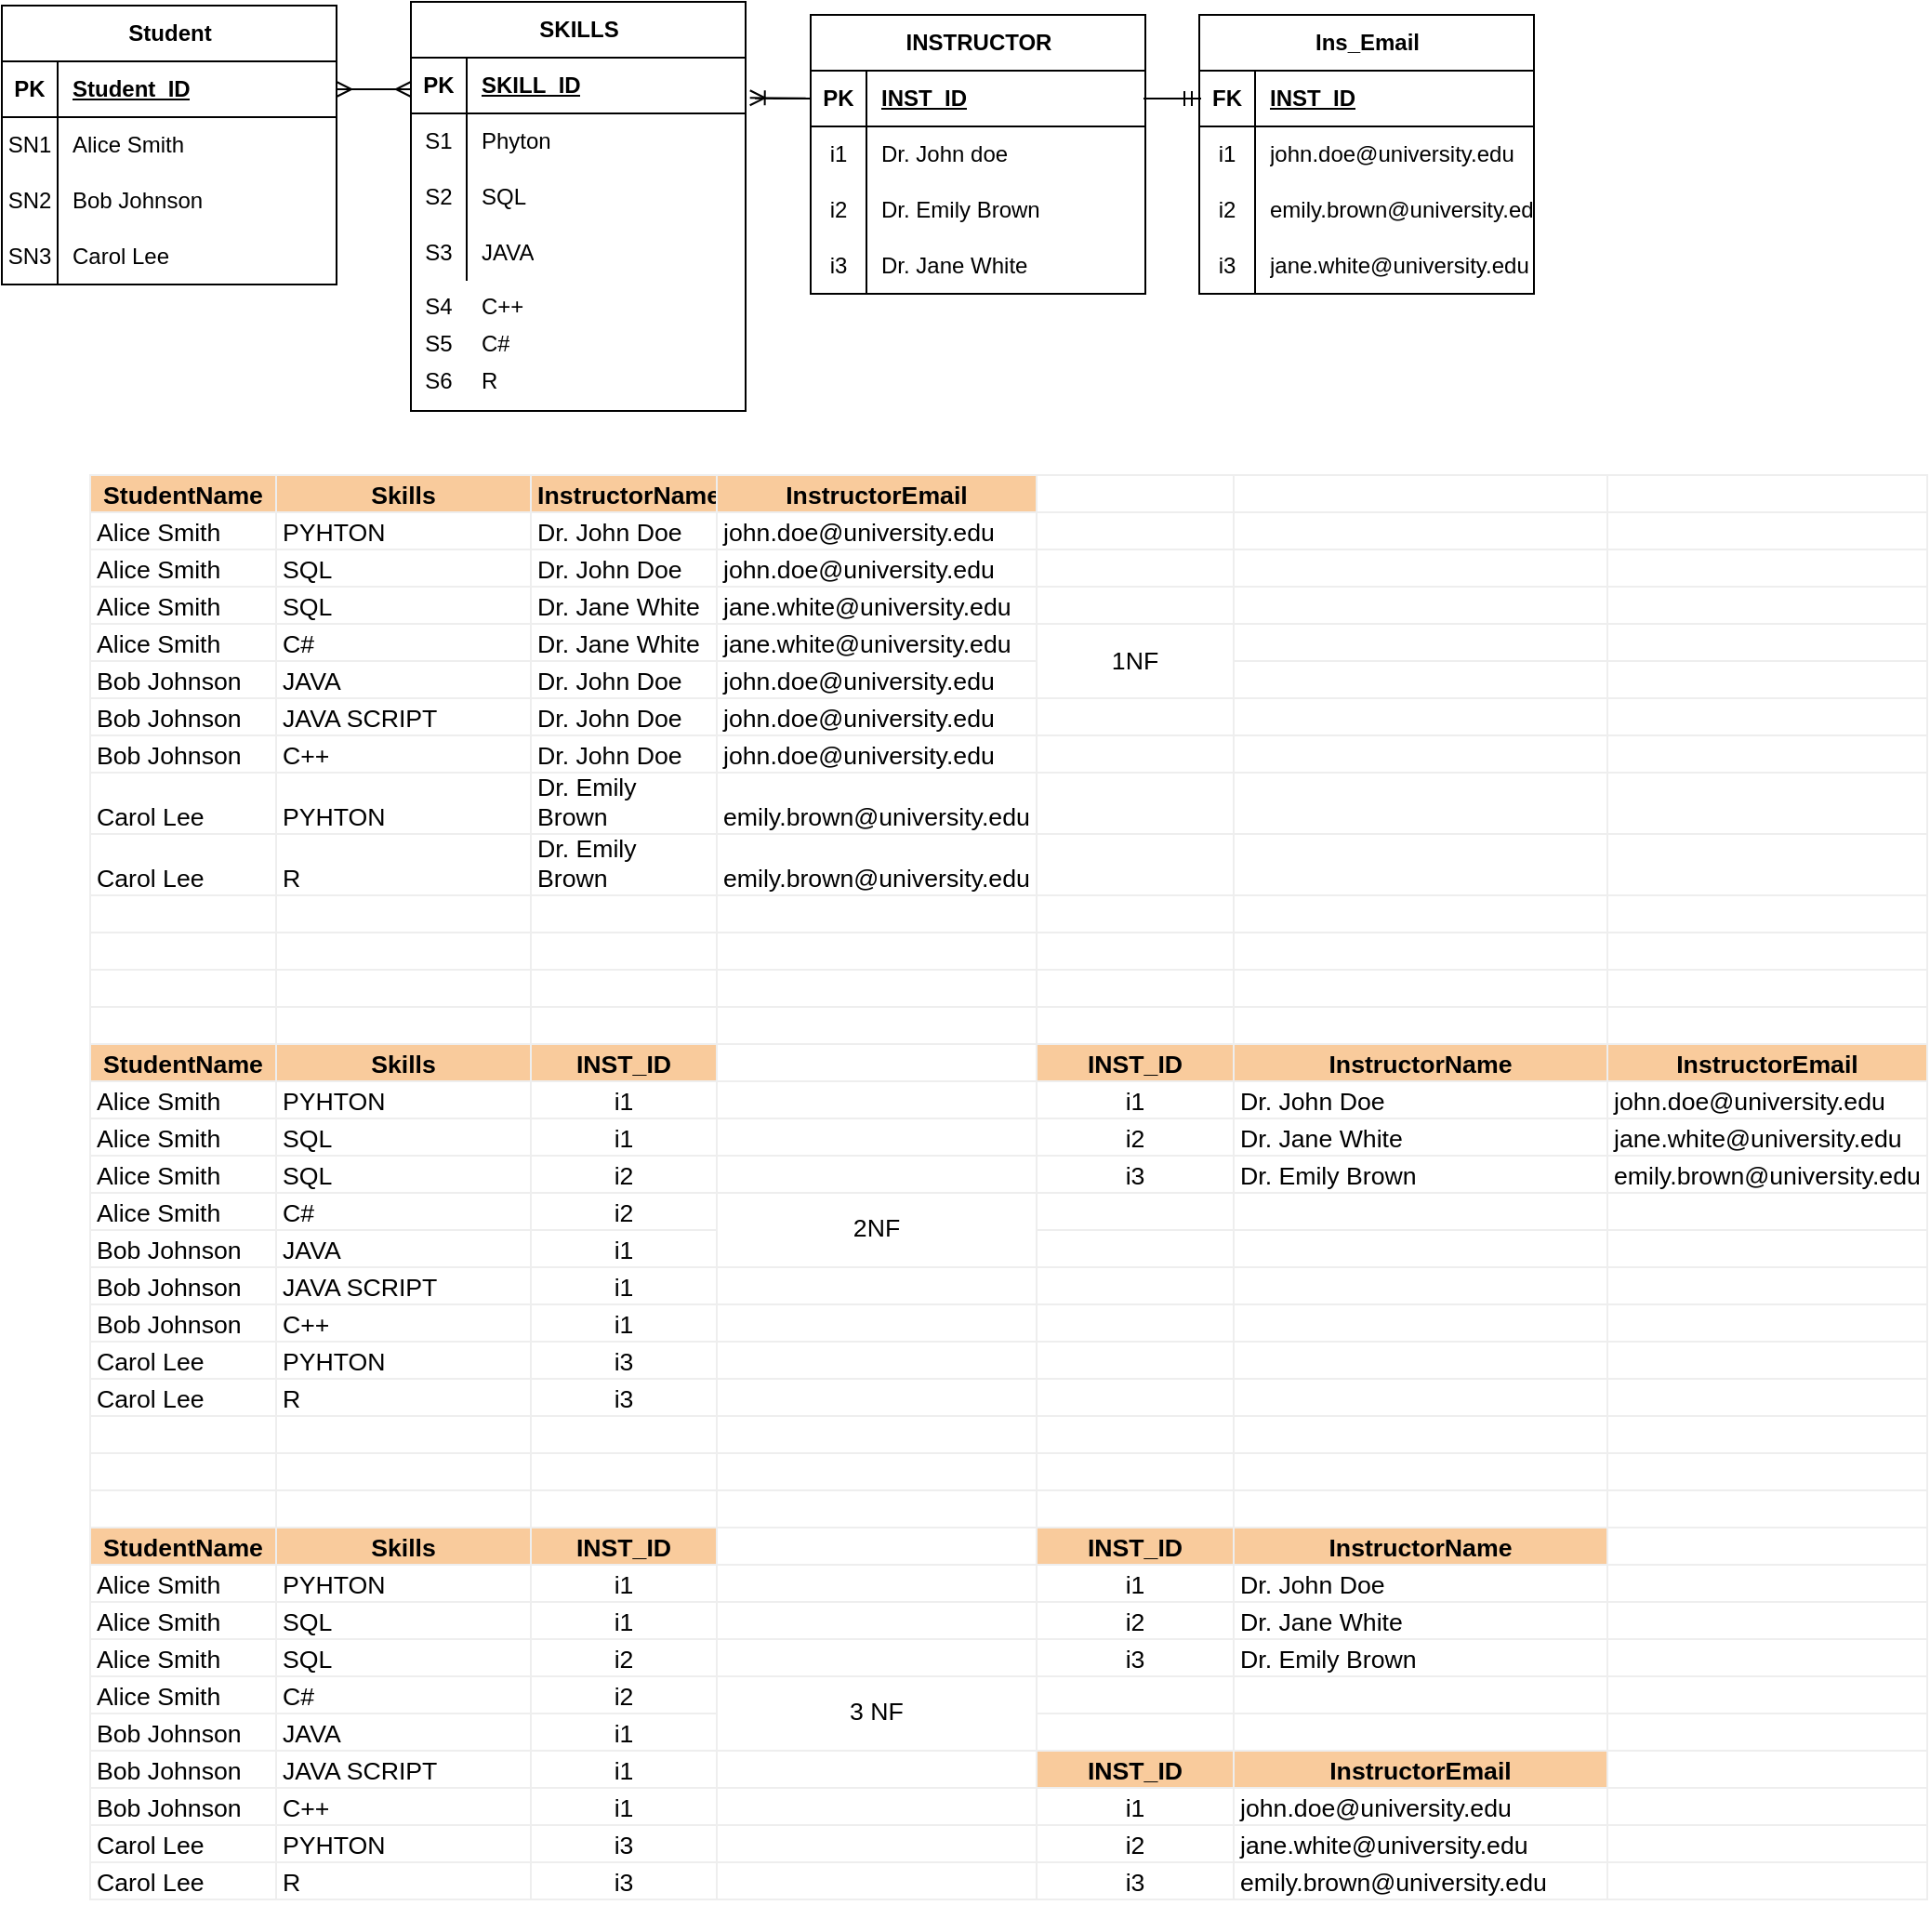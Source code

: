 <mxfile version="24.8.3">
  <diagram name="Page-1" id="MRW0YNoCXryZtHC1CFLY">
    <mxGraphModel dx="2131" dy="702" grid="1" gridSize="10" guides="1" tooltips="1" connect="1" arrows="1" fold="1" page="1" pageScale="1" pageWidth="827" pageHeight="1169" math="0" shadow="0">
      <root>
        <mxCell id="0" />
        <mxCell id="1" parent="0" />
        <mxCell id="mauJUShE3Ou6oU76Z420-1" value="SKILLS" style="shape=table;startSize=30;container=1;collapsible=1;childLayout=tableLayout;fixedRows=1;rowLines=0;fontStyle=1;align=center;resizeLast=1;html=1;" vertex="1" parent="1">
          <mxGeometry x="196" y="153" width="180" height="220" as="geometry" />
        </mxCell>
        <mxCell id="mauJUShE3Ou6oU76Z420-2" value="" style="shape=tableRow;horizontal=0;startSize=0;swimlaneHead=0;swimlaneBody=0;fillColor=none;collapsible=0;dropTarget=0;points=[[0,0.5],[1,0.5]];portConstraint=eastwest;top=0;left=0;right=0;bottom=1;" vertex="1" parent="mauJUShE3Ou6oU76Z420-1">
          <mxGeometry y="30" width="180" height="30" as="geometry" />
        </mxCell>
        <mxCell id="mauJUShE3Ou6oU76Z420-3" value="PK" style="shape=partialRectangle;connectable=0;fillColor=none;top=0;left=0;bottom=0;right=0;fontStyle=1;overflow=hidden;whiteSpace=wrap;html=1;" vertex="1" parent="mauJUShE3Ou6oU76Z420-2">
          <mxGeometry width="30" height="30" as="geometry">
            <mxRectangle width="30" height="30" as="alternateBounds" />
          </mxGeometry>
        </mxCell>
        <mxCell id="mauJUShE3Ou6oU76Z420-4" value="SKILL_ID" style="shape=partialRectangle;connectable=0;fillColor=none;top=0;left=0;bottom=0;right=0;align=left;spacingLeft=6;fontStyle=5;overflow=hidden;whiteSpace=wrap;html=1;" vertex="1" parent="mauJUShE3Ou6oU76Z420-2">
          <mxGeometry x="30" width="150" height="30" as="geometry">
            <mxRectangle width="150" height="30" as="alternateBounds" />
          </mxGeometry>
        </mxCell>
        <mxCell id="mauJUShE3Ou6oU76Z420-5" value="" style="shape=tableRow;horizontal=0;startSize=0;swimlaneHead=0;swimlaneBody=0;fillColor=none;collapsible=0;dropTarget=0;points=[[0,0.5],[1,0.5]];portConstraint=eastwest;top=0;left=0;right=0;bottom=0;" vertex="1" parent="mauJUShE3Ou6oU76Z420-1">
          <mxGeometry y="60" width="180" height="30" as="geometry" />
        </mxCell>
        <mxCell id="mauJUShE3Ou6oU76Z420-6" value="S1" style="shape=partialRectangle;connectable=0;fillColor=none;top=0;left=0;bottom=0;right=0;editable=1;overflow=hidden;whiteSpace=wrap;html=1;" vertex="1" parent="mauJUShE3Ou6oU76Z420-5">
          <mxGeometry width="30" height="30" as="geometry">
            <mxRectangle width="30" height="30" as="alternateBounds" />
          </mxGeometry>
        </mxCell>
        <mxCell id="mauJUShE3Ou6oU76Z420-7" value="Phyton" style="shape=partialRectangle;connectable=0;fillColor=none;top=0;left=0;bottom=0;right=0;align=left;spacingLeft=6;overflow=hidden;whiteSpace=wrap;html=1;" vertex="1" parent="mauJUShE3Ou6oU76Z420-5">
          <mxGeometry x="30" width="150" height="30" as="geometry">
            <mxRectangle width="150" height="30" as="alternateBounds" />
          </mxGeometry>
        </mxCell>
        <mxCell id="mauJUShE3Ou6oU76Z420-8" value="" style="shape=tableRow;horizontal=0;startSize=0;swimlaneHead=0;swimlaneBody=0;fillColor=none;collapsible=0;dropTarget=0;points=[[0,0.5],[1,0.5]];portConstraint=eastwest;top=0;left=0;right=0;bottom=0;" vertex="1" parent="mauJUShE3Ou6oU76Z420-1">
          <mxGeometry y="90" width="180" height="30" as="geometry" />
        </mxCell>
        <mxCell id="mauJUShE3Ou6oU76Z420-9" value="S2" style="shape=partialRectangle;connectable=0;fillColor=none;top=0;left=0;bottom=0;right=0;editable=1;overflow=hidden;whiteSpace=wrap;html=1;" vertex="1" parent="mauJUShE3Ou6oU76Z420-8">
          <mxGeometry width="30" height="30" as="geometry">
            <mxRectangle width="30" height="30" as="alternateBounds" />
          </mxGeometry>
        </mxCell>
        <mxCell id="mauJUShE3Ou6oU76Z420-10" value="SQL" style="shape=partialRectangle;connectable=0;fillColor=none;top=0;left=0;bottom=0;right=0;align=left;spacingLeft=6;overflow=hidden;whiteSpace=wrap;html=1;" vertex="1" parent="mauJUShE3Ou6oU76Z420-8">
          <mxGeometry x="30" width="150" height="30" as="geometry">
            <mxRectangle width="150" height="30" as="alternateBounds" />
          </mxGeometry>
        </mxCell>
        <mxCell id="mauJUShE3Ou6oU76Z420-11" value="" style="shape=tableRow;horizontal=0;startSize=0;swimlaneHead=0;swimlaneBody=0;fillColor=none;collapsible=0;dropTarget=0;points=[[0,0.5],[1,0.5]];portConstraint=eastwest;top=0;left=0;right=0;bottom=0;" vertex="1" parent="mauJUShE3Ou6oU76Z420-1">
          <mxGeometry y="120" width="180" height="30" as="geometry" />
        </mxCell>
        <mxCell id="mauJUShE3Ou6oU76Z420-12" value="S3" style="shape=partialRectangle;connectable=0;fillColor=none;top=0;left=0;bottom=0;right=0;editable=1;overflow=hidden;whiteSpace=wrap;html=1;" vertex="1" parent="mauJUShE3Ou6oU76Z420-11">
          <mxGeometry width="30" height="30" as="geometry">
            <mxRectangle width="30" height="30" as="alternateBounds" />
          </mxGeometry>
        </mxCell>
        <mxCell id="mauJUShE3Ou6oU76Z420-13" value="JAVA" style="shape=partialRectangle;connectable=0;fillColor=none;top=0;left=0;bottom=0;right=0;align=left;spacingLeft=6;overflow=hidden;whiteSpace=wrap;html=1;" vertex="1" parent="mauJUShE3Ou6oU76Z420-11">
          <mxGeometry x="30" width="150" height="30" as="geometry">
            <mxRectangle width="150" height="30" as="alternateBounds" />
          </mxGeometry>
        </mxCell>
        <mxCell id="mauJUShE3Ou6oU76Z420-14" value="C++" style="shape=partialRectangle;connectable=0;fillColor=none;top=0;left=0;bottom=0;right=0;align=left;spacingLeft=6;overflow=hidden;whiteSpace=wrap;html=1;" vertex="1" parent="1">
          <mxGeometry x="226" y="302" width="150" height="30" as="geometry">
            <mxRectangle width="150" height="30" as="alternateBounds" />
          </mxGeometry>
        </mxCell>
        <mxCell id="mauJUShE3Ou6oU76Z420-15" value="C#" style="shape=partialRectangle;connectable=0;fillColor=none;top=0;left=0;bottom=0;right=0;align=left;spacingLeft=6;overflow=hidden;whiteSpace=wrap;html=1;" vertex="1" parent="1">
          <mxGeometry x="226" y="322" width="150" height="30" as="geometry">
            <mxRectangle width="150" height="30" as="alternateBounds" />
          </mxGeometry>
        </mxCell>
        <mxCell id="mauJUShE3Ou6oU76Z420-16" value="R" style="shape=partialRectangle;connectable=0;fillColor=none;top=0;left=0;bottom=0;right=0;align=left;spacingLeft=6;overflow=hidden;whiteSpace=wrap;html=1;" vertex="1" parent="1">
          <mxGeometry x="226" y="342" width="150" height="30" as="geometry">
            <mxRectangle width="150" height="30" as="alternateBounds" />
          </mxGeometry>
        </mxCell>
        <mxCell id="mauJUShE3Ou6oU76Z420-17" value="INSTRUCTOR" style="shape=table;startSize=30;container=1;collapsible=1;childLayout=tableLayout;fixedRows=1;rowLines=0;fontStyle=1;align=center;resizeLast=1;html=1;" vertex="1" parent="1">
          <mxGeometry x="411" y="160" width="180" height="150" as="geometry" />
        </mxCell>
        <mxCell id="mauJUShE3Ou6oU76Z420-18" value="" style="shape=tableRow;horizontal=0;startSize=0;swimlaneHead=0;swimlaneBody=0;fillColor=none;collapsible=0;dropTarget=0;points=[[0,0.5],[1,0.5]];portConstraint=eastwest;top=0;left=0;right=0;bottom=1;" vertex="1" parent="mauJUShE3Ou6oU76Z420-17">
          <mxGeometry y="30" width="180" height="30" as="geometry" />
        </mxCell>
        <mxCell id="mauJUShE3Ou6oU76Z420-19" value="PK" style="shape=partialRectangle;connectable=0;fillColor=none;top=0;left=0;bottom=0;right=0;fontStyle=1;overflow=hidden;whiteSpace=wrap;html=1;" vertex="1" parent="mauJUShE3Ou6oU76Z420-18">
          <mxGeometry width="30" height="30" as="geometry">
            <mxRectangle width="30" height="30" as="alternateBounds" />
          </mxGeometry>
        </mxCell>
        <mxCell id="mauJUShE3Ou6oU76Z420-20" value="INST_ID" style="shape=partialRectangle;connectable=0;fillColor=none;top=0;left=0;bottom=0;right=0;align=left;spacingLeft=6;fontStyle=5;overflow=hidden;whiteSpace=wrap;html=1;" vertex="1" parent="mauJUShE3Ou6oU76Z420-18">
          <mxGeometry x="30" width="150" height="30" as="geometry">
            <mxRectangle width="150" height="30" as="alternateBounds" />
          </mxGeometry>
        </mxCell>
        <mxCell id="mauJUShE3Ou6oU76Z420-21" value="" style="shape=tableRow;horizontal=0;startSize=0;swimlaneHead=0;swimlaneBody=0;fillColor=none;collapsible=0;dropTarget=0;points=[[0,0.5],[1,0.5]];portConstraint=eastwest;top=0;left=0;right=0;bottom=0;" vertex="1" parent="mauJUShE3Ou6oU76Z420-17">
          <mxGeometry y="60" width="180" height="30" as="geometry" />
        </mxCell>
        <mxCell id="mauJUShE3Ou6oU76Z420-22" value="i1" style="shape=partialRectangle;connectable=0;fillColor=none;top=0;left=0;bottom=0;right=0;editable=1;overflow=hidden;whiteSpace=wrap;html=1;" vertex="1" parent="mauJUShE3Ou6oU76Z420-21">
          <mxGeometry width="30" height="30" as="geometry">
            <mxRectangle width="30" height="30" as="alternateBounds" />
          </mxGeometry>
        </mxCell>
        <mxCell id="mauJUShE3Ou6oU76Z420-23" value="Dr. John doe" style="shape=partialRectangle;connectable=0;fillColor=none;top=0;left=0;bottom=0;right=0;align=left;spacingLeft=6;overflow=hidden;whiteSpace=wrap;html=1;" vertex="1" parent="mauJUShE3Ou6oU76Z420-21">
          <mxGeometry x="30" width="150" height="30" as="geometry">
            <mxRectangle width="150" height="30" as="alternateBounds" />
          </mxGeometry>
        </mxCell>
        <mxCell id="mauJUShE3Ou6oU76Z420-24" value="" style="shape=tableRow;horizontal=0;startSize=0;swimlaneHead=0;swimlaneBody=0;fillColor=none;collapsible=0;dropTarget=0;points=[[0,0.5],[1,0.5]];portConstraint=eastwest;top=0;left=0;right=0;bottom=0;" vertex="1" parent="mauJUShE3Ou6oU76Z420-17">
          <mxGeometry y="90" width="180" height="30" as="geometry" />
        </mxCell>
        <mxCell id="mauJUShE3Ou6oU76Z420-25" value="i2" style="shape=partialRectangle;connectable=0;fillColor=none;top=0;left=0;bottom=0;right=0;editable=1;overflow=hidden;whiteSpace=wrap;html=1;" vertex="1" parent="mauJUShE3Ou6oU76Z420-24">
          <mxGeometry width="30" height="30" as="geometry">
            <mxRectangle width="30" height="30" as="alternateBounds" />
          </mxGeometry>
        </mxCell>
        <mxCell id="mauJUShE3Ou6oU76Z420-26" value="Dr. Emily Brown" style="shape=partialRectangle;connectable=0;fillColor=none;top=0;left=0;bottom=0;right=0;align=left;spacingLeft=6;overflow=hidden;whiteSpace=wrap;html=1;" vertex="1" parent="mauJUShE3Ou6oU76Z420-24">
          <mxGeometry x="30" width="150" height="30" as="geometry">
            <mxRectangle width="150" height="30" as="alternateBounds" />
          </mxGeometry>
        </mxCell>
        <mxCell id="mauJUShE3Ou6oU76Z420-27" value="" style="shape=tableRow;horizontal=0;startSize=0;swimlaneHead=0;swimlaneBody=0;fillColor=none;collapsible=0;dropTarget=0;points=[[0,0.5],[1,0.5]];portConstraint=eastwest;top=0;left=0;right=0;bottom=0;" vertex="1" parent="mauJUShE3Ou6oU76Z420-17">
          <mxGeometry y="120" width="180" height="30" as="geometry" />
        </mxCell>
        <mxCell id="mauJUShE3Ou6oU76Z420-28" value="i3" style="shape=partialRectangle;connectable=0;fillColor=none;top=0;left=0;bottom=0;right=0;editable=1;overflow=hidden;whiteSpace=wrap;html=1;" vertex="1" parent="mauJUShE3Ou6oU76Z420-27">
          <mxGeometry width="30" height="30" as="geometry">
            <mxRectangle width="30" height="30" as="alternateBounds" />
          </mxGeometry>
        </mxCell>
        <mxCell id="mauJUShE3Ou6oU76Z420-29" value="Dr. Jane W&lt;span style=&quot;background-color: initial;&quot;&gt;hite&lt;/span&gt;" style="shape=partialRectangle;connectable=0;fillColor=none;top=0;left=0;bottom=0;right=0;align=left;spacingLeft=6;overflow=hidden;whiteSpace=wrap;html=1;" vertex="1" parent="mauJUShE3Ou6oU76Z420-27">
          <mxGeometry x="30" width="150" height="30" as="geometry">
            <mxRectangle width="150" height="30" as="alternateBounds" />
          </mxGeometry>
        </mxCell>
        <mxCell id="mauJUShE3Ou6oU76Z420-30" value="S4" style="shape=partialRectangle;connectable=0;fillColor=none;top=0;left=0;bottom=0;right=0;editable=1;overflow=hidden;whiteSpace=wrap;html=1;" vertex="1" parent="1">
          <mxGeometry x="196" y="302" width="30" height="30" as="geometry">
            <mxRectangle width="30" height="30" as="alternateBounds" />
          </mxGeometry>
        </mxCell>
        <mxCell id="mauJUShE3Ou6oU76Z420-31" value="S5" style="shape=partialRectangle;connectable=0;fillColor=none;top=0;left=0;bottom=0;right=0;editable=1;overflow=hidden;whiteSpace=wrap;html=1;" vertex="1" parent="1">
          <mxGeometry x="196" y="322" width="30" height="30" as="geometry">
            <mxRectangle width="30" height="30" as="alternateBounds" />
          </mxGeometry>
        </mxCell>
        <mxCell id="mauJUShE3Ou6oU76Z420-32" value="S6" style="shape=partialRectangle;connectable=0;fillColor=none;top=0;left=0;bottom=0;right=0;editable=1;overflow=hidden;whiteSpace=wrap;html=1;" vertex="1" parent="1">
          <mxGeometry x="196" y="342" width="30" height="30" as="geometry">
            <mxRectangle width="30" height="30" as="alternateBounds" />
          </mxGeometry>
        </mxCell>
        <mxCell id="mauJUShE3Ou6oU76Z420-33" value="Student" style="shape=table;startSize=30;container=1;collapsible=1;childLayout=tableLayout;fixedRows=1;rowLines=0;fontStyle=1;align=center;resizeLast=1;html=1;" vertex="1" parent="1">
          <mxGeometry x="-24" y="155" width="180" height="150" as="geometry" />
        </mxCell>
        <mxCell id="mauJUShE3Ou6oU76Z420-34" value="" style="shape=tableRow;horizontal=0;startSize=0;swimlaneHead=0;swimlaneBody=0;fillColor=none;collapsible=0;dropTarget=0;points=[[0,0.5],[1,0.5]];portConstraint=eastwest;top=0;left=0;right=0;bottom=1;" vertex="1" parent="mauJUShE3Ou6oU76Z420-33">
          <mxGeometry y="30" width="180" height="30" as="geometry" />
        </mxCell>
        <mxCell id="mauJUShE3Ou6oU76Z420-35" value="PK" style="shape=partialRectangle;connectable=0;fillColor=none;top=0;left=0;bottom=0;right=0;fontStyle=1;overflow=hidden;whiteSpace=wrap;html=1;" vertex="1" parent="mauJUShE3Ou6oU76Z420-34">
          <mxGeometry width="30" height="30" as="geometry">
            <mxRectangle width="30" height="30" as="alternateBounds" />
          </mxGeometry>
        </mxCell>
        <mxCell id="mauJUShE3Ou6oU76Z420-36" value="Student_ID" style="shape=partialRectangle;connectable=0;fillColor=none;top=0;left=0;bottom=0;right=0;align=left;spacingLeft=6;fontStyle=5;overflow=hidden;whiteSpace=wrap;html=1;" vertex="1" parent="mauJUShE3Ou6oU76Z420-34">
          <mxGeometry x="30" width="150" height="30" as="geometry">
            <mxRectangle width="150" height="30" as="alternateBounds" />
          </mxGeometry>
        </mxCell>
        <mxCell id="mauJUShE3Ou6oU76Z420-37" value="" style="shape=tableRow;horizontal=0;startSize=0;swimlaneHead=0;swimlaneBody=0;fillColor=none;collapsible=0;dropTarget=0;points=[[0,0.5],[1,0.5]];portConstraint=eastwest;top=0;left=0;right=0;bottom=0;" vertex="1" parent="mauJUShE3Ou6oU76Z420-33">
          <mxGeometry y="60" width="180" height="30" as="geometry" />
        </mxCell>
        <mxCell id="mauJUShE3Ou6oU76Z420-38" value="SN1" style="shape=partialRectangle;connectable=0;fillColor=none;top=0;left=0;bottom=0;right=0;editable=1;overflow=hidden;whiteSpace=wrap;html=1;" vertex="1" parent="mauJUShE3Ou6oU76Z420-37">
          <mxGeometry width="30" height="30" as="geometry">
            <mxRectangle width="30" height="30" as="alternateBounds" />
          </mxGeometry>
        </mxCell>
        <mxCell id="mauJUShE3Ou6oU76Z420-39" value="Alice Smith" style="shape=partialRectangle;connectable=0;fillColor=none;top=0;left=0;bottom=0;right=0;align=left;spacingLeft=6;overflow=hidden;whiteSpace=wrap;html=1;" vertex="1" parent="mauJUShE3Ou6oU76Z420-37">
          <mxGeometry x="30" width="150" height="30" as="geometry">
            <mxRectangle width="150" height="30" as="alternateBounds" />
          </mxGeometry>
        </mxCell>
        <mxCell id="mauJUShE3Ou6oU76Z420-40" value="" style="shape=tableRow;horizontal=0;startSize=0;swimlaneHead=0;swimlaneBody=0;fillColor=none;collapsible=0;dropTarget=0;points=[[0,0.5],[1,0.5]];portConstraint=eastwest;top=0;left=0;right=0;bottom=0;" vertex="1" parent="mauJUShE3Ou6oU76Z420-33">
          <mxGeometry y="90" width="180" height="30" as="geometry" />
        </mxCell>
        <mxCell id="mauJUShE3Ou6oU76Z420-41" value="SN2" style="shape=partialRectangle;connectable=0;fillColor=none;top=0;left=0;bottom=0;right=0;editable=1;overflow=hidden;whiteSpace=wrap;html=1;" vertex="1" parent="mauJUShE3Ou6oU76Z420-40">
          <mxGeometry width="30" height="30" as="geometry">
            <mxRectangle width="30" height="30" as="alternateBounds" />
          </mxGeometry>
        </mxCell>
        <mxCell id="mauJUShE3Ou6oU76Z420-42" value="Bob Johnson" style="shape=partialRectangle;connectable=0;fillColor=none;top=0;left=0;bottom=0;right=0;align=left;spacingLeft=6;overflow=hidden;whiteSpace=wrap;html=1;" vertex="1" parent="mauJUShE3Ou6oU76Z420-40">
          <mxGeometry x="30" width="150" height="30" as="geometry">
            <mxRectangle width="150" height="30" as="alternateBounds" />
          </mxGeometry>
        </mxCell>
        <mxCell id="mauJUShE3Ou6oU76Z420-43" value="" style="shape=tableRow;horizontal=0;startSize=0;swimlaneHead=0;swimlaneBody=0;fillColor=none;collapsible=0;dropTarget=0;points=[[0,0.5],[1,0.5]];portConstraint=eastwest;top=0;left=0;right=0;bottom=0;" vertex="1" parent="mauJUShE3Ou6oU76Z420-33">
          <mxGeometry y="120" width="180" height="30" as="geometry" />
        </mxCell>
        <mxCell id="mauJUShE3Ou6oU76Z420-44" value="SN3" style="shape=partialRectangle;connectable=0;fillColor=none;top=0;left=0;bottom=0;right=0;editable=1;overflow=hidden;whiteSpace=wrap;html=1;" vertex="1" parent="mauJUShE3Ou6oU76Z420-43">
          <mxGeometry width="30" height="30" as="geometry">
            <mxRectangle width="30" height="30" as="alternateBounds" />
          </mxGeometry>
        </mxCell>
        <mxCell id="mauJUShE3Ou6oU76Z420-45" value="Carol Lee" style="shape=partialRectangle;connectable=0;fillColor=none;top=0;left=0;bottom=0;right=0;align=left;spacingLeft=6;overflow=hidden;whiteSpace=wrap;html=1;" vertex="1" parent="mauJUShE3Ou6oU76Z420-43">
          <mxGeometry x="30" width="150" height="30" as="geometry">
            <mxRectangle width="150" height="30" as="alternateBounds" />
          </mxGeometry>
        </mxCell>
        <mxCell id="mauJUShE3Ou6oU76Z420-46" value="Ins_Email" style="shape=table;startSize=30;container=1;collapsible=1;childLayout=tableLayout;fixedRows=1;rowLines=0;fontStyle=1;align=center;resizeLast=1;html=1;" vertex="1" parent="1">
          <mxGeometry x="620" y="160" width="180" height="150" as="geometry" />
        </mxCell>
        <mxCell id="mauJUShE3Ou6oU76Z420-47" value="" style="shape=tableRow;horizontal=0;startSize=0;swimlaneHead=0;swimlaneBody=0;fillColor=none;collapsible=0;dropTarget=0;points=[[0,0.5],[1,0.5]];portConstraint=eastwest;top=0;left=0;right=0;bottom=1;" vertex="1" parent="mauJUShE3Ou6oU76Z420-46">
          <mxGeometry y="30" width="180" height="30" as="geometry" />
        </mxCell>
        <mxCell id="mauJUShE3Ou6oU76Z420-48" value="FK" style="shape=partialRectangle;connectable=0;fillColor=none;top=0;left=0;bottom=0;right=0;fontStyle=1;overflow=hidden;whiteSpace=wrap;html=1;" vertex="1" parent="mauJUShE3Ou6oU76Z420-47">
          <mxGeometry width="30" height="30" as="geometry">
            <mxRectangle width="30" height="30" as="alternateBounds" />
          </mxGeometry>
        </mxCell>
        <mxCell id="mauJUShE3Ou6oU76Z420-49" value="INST_ID" style="shape=partialRectangle;connectable=0;fillColor=none;top=0;left=0;bottom=0;right=0;align=left;spacingLeft=6;fontStyle=5;overflow=hidden;whiteSpace=wrap;html=1;" vertex="1" parent="mauJUShE3Ou6oU76Z420-47">
          <mxGeometry x="30" width="150" height="30" as="geometry">
            <mxRectangle width="150" height="30" as="alternateBounds" />
          </mxGeometry>
        </mxCell>
        <mxCell id="mauJUShE3Ou6oU76Z420-50" value="" style="shape=tableRow;horizontal=0;startSize=0;swimlaneHead=0;swimlaneBody=0;fillColor=none;collapsible=0;dropTarget=0;points=[[0,0.5],[1,0.5]];portConstraint=eastwest;top=0;left=0;right=0;bottom=0;" vertex="1" parent="mauJUShE3Ou6oU76Z420-46">
          <mxGeometry y="60" width="180" height="30" as="geometry" />
        </mxCell>
        <mxCell id="mauJUShE3Ou6oU76Z420-51" value="i1" style="shape=partialRectangle;connectable=0;fillColor=none;top=0;left=0;bottom=0;right=0;editable=1;overflow=hidden;whiteSpace=wrap;html=1;" vertex="1" parent="mauJUShE3Ou6oU76Z420-50">
          <mxGeometry width="30" height="30" as="geometry">
            <mxRectangle width="30" height="30" as="alternateBounds" />
          </mxGeometry>
        </mxCell>
        <mxCell id="mauJUShE3Ou6oU76Z420-52" value="john.doe@university.edu" style="shape=partialRectangle;connectable=0;fillColor=none;top=0;left=0;bottom=0;right=0;align=left;spacingLeft=6;overflow=hidden;whiteSpace=wrap;html=1;" vertex="1" parent="mauJUShE3Ou6oU76Z420-50">
          <mxGeometry x="30" width="150" height="30" as="geometry">
            <mxRectangle width="150" height="30" as="alternateBounds" />
          </mxGeometry>
        </mxCell>
        <mxCell id="mauJUShE3Ou6oU76Z420-53" value="" style="shape=tableRow;horizontal=0;startSize=0;swimlaneHead=0;swimlaneBody=0;fillColor=none;collapsible=0;dropTarget=0;points=[[0,0.5],[1,0.5]];portConstraint=eastwest;top=0;left=0;right=0;bottom=0;" vertex="1" parent="mauJUShE3Ou6oU76Z420-46">
          <mxGeometry y="90" width="180" height="30" as="geometry" />
        </mxCell>
        <mxCell id="mauJUShE3Ou6oU76Z420-54" value="i2" style="shape=partialRectangle;connectable=0;fillColor=none;top=0;left=0;bottom=0;right=0;editable=1;overflow=hidden;whiteSpace=wrap;html=1;" vertex="1" parent="mauJUShE3Ou6oU76Z420-53">
          <mxGeometry width="30" height="30" as="geometry">
            <mxRectangle width="30" height="30" as="alternateBounds" />
          </mxGeometry>
        </mxCell>
        <mxCell id="mauJUShE3Ou6oU76Z420-55" value="emily.brown@university.edu" style="shape=partialRectangle;connectable=0;fillColor=none;top=0;left=0;bottom=0;right=0;align=left;spacingLeft=6;overflow=hidden;whiteSpace=wrap;html=1;" vertex="1" parent="mauJUShE3Ou6oU76Z420-53">
          <mxGeometry x="30" width="150" height="30" as="geometry">
            <mxRectangle width="150" height="30" as="alternateBounds" />
          </mxGeometry>
        </mxCell>
        <mxCell id="mauJUShE3Ou6oU76Z420-56" value="" style="shape=tableRow;horizontal=0;startSize=0;swimlaneHead=0;swimlaneBody=0;fillColor=none;collapsible=0;dropTarget=0;points=[[0,0.5],[1,0.5]];portConstraint=eastwest;top=0;left=0;right=0;bottom=0;" vertex="1" parent="mauJUShE3Ou6oU76Z420-46">
          <mxGeometry y="120" width="180" height="30" as="geometry" />
        </mxCell>
        <mxCell id="mauJUShE3Ou6oU76Z420-57" value="i3" style="shape=partialRectangle;connectable=0;fillColor=none;top=0;left=0;bottom=0;right=0;editable=1;overflow=hidden;whiteSpace=wrap;html=1;" vertex="1" parent="mauJUShE3Ou6oU76Z420-56">
          <mxGeometry width="30" height="30" as="geometry">
            <mxRectangle width="30" height="30" as="alternateBounds" />
          </mxGeometry>
        </mxCell>
        <mxCell id="mauJUShE3Ou6oU76Z420-58" value="jane.white@university.edu" style="shape=partialRectangle;connectable=0;fillColor=none;top=0;left=0;bottom=0;right=0;align=left;spacingLeft=6;overflow=hidden;whiteSpace=wrap;html=1;" vertex="1" parent="mauJUShE3Ou6oU76Z420-56">
          <mxGeometry x="30" width="150" height="30" as="geometry">
            <mxRectangle width="150" height="30" as="alternateBounds" />
          </mxGeometry>
        </mxCell>
        <mxCell id="mauJUShE3Ou6oU76Z420-61" value="" style="edgeStyle=entityRelationEdgeStyle;fontSize=12;html=1;endArrow=ERmandOne;rounded=0;entryX=0;entryY=0.5;entryDx=0;entryDy=0;exitX=1;exitY=0.5;exitDx=0;exitDy=0;" edge="1" parent="1" source="mauJUShE3Ou6oU76Z420-18" target="mauJUShE3Ou6oU76Z420-47">
          <mxGeometry width="100" height="100" relative="1" as="geometry">
            <mxPoint x="380" y="260" as="sourcePoint" />
            <mxPoint x="571.16" y="281.53" as="targetPoint" />
            <Array as="points">
              <mxPoint x="410" y="230" />
              <mxPoint x="410" y="240" />
              <mxPoint x="420" y="240" />
            </Array>
          </mxGeometry>
        </mxCell>
        <mxCell id="mauJUShE3Ou6oU76Z420-63" value="" style="edgeStyle=entityRelationEdgeStyle;fontSize=12;html=1;endArrow=ERoneToMany;rounded=0;exitX=0;exitY=0.5;exitDx=0;exitDy=0;entryX=1.013;entryY=0.721;entryDx=0;entryDy=0;entryPerimeter=0;" edge="1" parent="1" source="mauJUShE3Ou6oU76Z420-18" target="mauJUShE3Ou6oU76Z420-2">
          <mxGeometry width="100" height="100" relative="1" as="geometry">
            <mxPoint x="430" y="440" as="sourcePoint" />
            <mxPoint x="530" y="340" as="targetPoint" />
          </mxGeometry>
        </mxCell>
        <mxCell id="mauJUShE3Ou6oU76Z420-65" value="" style="edgeStyle=entityRelationEdgeStyle;fontSize=12;html=1;endArrow=ERmany;startArrow=ERmany;rounded=0;exitX=1;exitY=0.5;exitDx=0;exitDy=0;" edge="1" parent="1" source="mauJUShE3Ou6oU76Z420-34">
          <mxGeometry width="100" height="100" relative="1" as="geometry">
            <mxPoint x="96" y="300" as="sourcePoint" />
            <mxPoint x="196" y="200" as="targetPoint" />
          </mxGeometry>
        </mxCell>
        <UserObject label="&lt;table xmlns=&quot;http://www.w3.org/1999/xhtml&quot; cellspacing=&quot;0&quot; cellpadding=&quot;0&quot; dir=&quot;ltr&quot; border=&quot;1&quot; style=&quot;table-layout:fixed;font-size:10pt;font-family:Arial;width:0px;border-collapse:collapse;border:none&quot; data-sheets-root=&quot;1&quot; data-sheets-baot=&quot;1&quot;&gt;&lt;colgroup&gt;&lt;col width=&quot;100&quot;&gt;&lt;col width=&quot;137&quot;&gt;&lt;col width=&quot;100&quot;&gt;&lt;col width=&quot;172&quot;&gt;&lt;col width=&quot;106&quot;&gt;&lt;col width=&quot;201&quot;&gt;&lt;col width=&quot;172&quot;&gt;&lt;/colgroup&gt;&lt;tbody&gt;&lt;tr style=&quot;height:20px;&quot;&gt;&lt;td style=&quot;overflow:hidden;padding:0px 3px 0px 3px;vertical-align:bottom;background-color:#f9cb9c;font-weight:bold;text-align:center;&quot;&gt;StudentName&lt;/td&gt;&lt;td style=&quot;overflow:hidden;padding:0px 3px 0px 3px;vertical-align:bottom;background-color:#f9cb9c;font-weight:bold;text-align:center;&quot;&gt;Skills&lt;/td&gt;&lt;td style=&quot;overflow:hidden;padding:0px 3px 0px 3px;vertical-align:bottom;background-color:#f9cb9c;font-weight:bold;text-align:center;&quot;&gt;InstructorName&lt;/td&gt;&lt;td style=&quot;overflow:hidden;padding:0px 3px 0px 3px;vertical-align:bottom;background-color:#f9cb9c;font-weight:bold;text-align:center;&quot;&gt;InstructorEmail&lt;/td&gt;&lt;td style=&quot;overflow:hidden;padding:0px 3px 0px 3px;vertical-align:bottom;&quot;&gt;&lt;/td&gt;&lt;td style=&quot;overflow:hidden;padding:0px 3px 0px 3px;vertical-align:bottom;&quot;&gt;&lt;/td&gt;&lt;td style=&quot;overflow:hidden;padding:0px 3px 0px 3px;vertical-align:bottom;&quot;&gt;&lt;/td&gt;&lt;/tr&gt;&lt;tr style=&quot;height:20px;&quot;&gt;&lt;td style=&quot;overflow:hidden;padding:0px 3px 0px 3px;vertical-align:bottom;&quot;&gt;Alice Smith&lt;/td&gt;&lt;td style=&quot;overflow:hidden;padding:0px 3px 0px 3px;vertical-align:bottom;&quot;&gt;PYHTON&lt;/td&gt;&lt;td style=&quot;overflow:hidden;padding:0px 3px 0px 3px;vertical-align:bottom;&quot;&gt;Dr. John Doe&lt;/td&gt;&lt;td style=&quot;overflow:hidden;padding:0px 3px 0px 3px;vertical-align:bottom;&quot;&gt;john.doe@university.edu&lt;/td&gt;&lt;td style=&quot;overflow:hidden;padding:0px 3px 0px 3px;vertical-align:bottom;&quot;&gt;&lt;/td&gt;&lt;td style=&quot;overflow:hidden;padding:0px 3px 0px 3px;vertical-align:bottom;&quot;&gt;&lt;/td&gt;&lt;td style=&quot;overflow:hidden;padding:0px 3px 0px 3px;vertical-align:bottom;&quot;&gt;&lt;/td&gt;&lt;/tr&gt;&lt;tr style=&quot;height:20px;&quot;&gt;&lt;td style=&quot;overflow:hidden;padding:0px 3px 0px 3px;vertical-align:bottom;&quot;&gt;Alice Smith&lt;/td&gt;&lt;td style=&quot;overflow:hidden;padding:0px 3px 0px 3px;vertical-align:bottom;&quot;&gt;SQL&lt;/td&gt;&lt;td style=&quot;overflow:hidden;padding:0px 3px 0px 3px;vertical-align:bottom;&quot;&gt;Dr. John Doe&lt;/td&gt;&lt;td style=&quot;overflow:hidden;padding:0px 3px 0px 3px;vertical-align:bottom;&quot;&gt;john.doe@university.edu&lt;/td&gt;&lt;td style=&quot;overflow:hidden;padding:0px 3px 0px 3px;vertical-align:bottom;&quot;&gt;&lt;/td&gt;&lt;td style=&quot;overflow:hidden;padding:0px 3px 0px 3px;vertical-align:bottom;&quot;&gt;&lt;/td&gt;&lt;td style=&quot;overflow:hidden;padding:0px 3px 0px 3px;vertical-align:bottom;&quot;&gt;&lt;/td&gt;&lt;/tr&gt;&lt;tr style=&quot;height:20px;&quot;&gt;&lt;td style=&quot;overflow:hidden;padding:0px 3px 0px 3px;vertical-align:bottom;&quot;&gt;Alice Smith&lt;/td&gt;&lt;td style=&quot;overflow:hidden;padding:0px 3px 0px 3px;vertical-align:bottom;&quot;&gt;SQL&lt;/td&gt;&lt;td style=&quot;overflow:hidden;padding:0px 3px 0px 3px;vertical-align:bottom;&quot;&gt;Dr. Jane White&lt;/td&gt;&lt;td style=&quot;overflow:hidden;padding:0px 3px 0px 3px;vertical-align:bottom;&quot;&gt;jane.white@university.edu&lt;/td&gt;&lt;td style=&quot;overflow:hidden;padding:0px 3px 0px 3px;vertical-align:bottom;&quot;&gt;&lt;/td&gt;&lt;td style=&quot;overflow:hidden;padding:0px 3px 0px 3px;vertical-align:bottom;&quot;&gt;&lt;/td&gt;&lt;td style=&quot;overflow:hidden;padding:0px 3px 0px 3px;vertical-align:bottom;&quot;&gt;&lt;/td&gt;&lt;/tr&gt;&lt;tr style=&quot;height:20px;&quot;&gt;&lt;td style=&quot;overflow:hidden;padding:0px 3px 0px 3px;vertical-align:bottom;&quot;&gt;Alice Smith&lt;/td&gt;&lt;td style=&quot;overflow:hidden;padding:0px 3px 0px 3px;vertical-align:bottom;&quot;&gt;C#&lt;/td&gt;&lt;td style=&quot;overflow:hidden;padding:0px 3px 0px 3px;vertical-align:bottom;&quot;&gt;Dr. Jane White&lt;/td&gt;&lt;td style=&quot;overflow:hidden;padding:0px 3px 0px 3px;vertical-align:bottom;&quot;&gt;jane.white@university.edu&lt;/td&gt;&lt;td style=&quot;overflow:hidden;padding:0px 3px 0px 3px;vertical-align:middle;text-align:center;&quot; rowspan=&quot;2&quot; colspan=&quot;1&quot;&gt;&lt;span&gt;&lt;div style=&quot;max-height:40px&quot;&gt;1NF&lt;/div&gt;&lt;/span&gt;&lt;/td&gt;&lt;td style=&quot;overflow:hidden;padding:0px 3px 0px 3px;vertical-align:bottom;&quot;&gt;&lt;/td&gt;&lt;td style=&quot;overflow:hidden;padding:0px 3px 0px 3px;vertical-align:bottom;&quot;&gt;&lt;/td&gt;&lt;/tr&gt;&lt;tr style=&quot;height:20px;&quot;&gt;&lt;td style=&quot;overflow:hidden;padding:0px 3px 0px 3px;vertical-align:bottom;&quot;&gt;Bob Johnson&lt;/td&gt;&lt;td style=&quot;overflow:hidden;padding:0px 3px 0px 3px;vertical-align:bottom;&quot;&gt;JAVA&lt;/td&gt;&lt;td style=&quot;overflow:hidden;padding:0px 3px 0px 3px;vertical-align:bottom;&quot;&gt;Dr. John Doe&lt;/td&gt;&lt;td style=&quot;overflow:hidden;padding:0px 3px 0px 3px;vertical-align:bottom;&quot;&gt;john.doe@university.edu&lt;/td&gt;&lt;td style=&quot;overflow:hidden;padding:0px 3px 0px 3px;vertical-align:bottom;&quot;&gt;&lt;/td&gt;&lt;td style=&quot;overflow:hidden;padding:0px 3px 0px 3px;vertical-align:bottom;&quot;&gt;&lt;/td&gt;&lt;/tr&gt;&lt;tr style=&quot;height:20px;&quot;&gt;&lt;td style=&quot;overflow:hidden;padding:0px 3px 0px 3px;vertical-align:bottom;&quot;&gt;Bob Johnson&lt;/td&gt;&lt;td style=&quot;overflow:hidden;padding:0px 3px 0px 3px;vertical-align:bottom;&quot;&gt;JAVA SCRIPT&lt;/td&gt;&lt;td style=&quot;overflow:hidden;padding:0px 3px 0px 3px;vertical-align:bottom;&quot;&gt;Dr. John Doe&lt;/td&gt;&lt;td style=&quot;overflow:hidden;padding:0px 3px 0px 3px;vertical-align:bottom;&quot;&gt;john.doe@university.edu&lt;/td&gt;&lt;td style=&quot;overflow:hidden;padding:0px 3px 0px 3px;vertical-align:bottom;&quot;&gt;&lt;/td&gt;&lt;td style=&quot;overflow:hidden;padding:0px 3px 0px 3px;vertical-align:bottom;&quot;&gt;&lt;/td&gt;&lt;td style=&quot;overflow:hidden;padding:0px 3px 0px 3px;vertical-align:bottom;&quot;&gt;&lt;/td&gt;&lt;/tr&gt;&lt;tr style=&quot;height:20px;&quot;&gt;&lt;td style=&quot;overflow:hidden;padding:0px 3px 0px 3px;vertical-align:bottom;&quot;&gt;Bob Johnson&lt;/td&gt;&lt;td style=&quot;overflow:hidden;padding:0px 3px 0px 3px;vertical-align:bottom;&quot;&gt;C++&lt;/td&gt;&lt;td style=&quot;overflow:hidden;padding:0px 3px 0px 3px;vertical-align:bottom;&quot;&gt;Dr. John Doe&lt;/td&gt;&lt;td style=&quot;overflow:hidden;padding:0px 3px 0px 3px;vertical-align:bottom;&quot;&gt;john.doe@university.edu&lt;/td&gt;&lt;td style=&quot;overflow:hidden;padding:0px 3px 0px 3px;vertical-align:bottom;&quot;&gt;&lt;/td&gt;&lt;td style=&quot;overflow:hidden;padding:0px 3px 0px 3px;vertical-align:bottom;&quot;&gt;&lt;/td&gt;&lt;td style=&quot;overflow:hidden;padding:0px 3px 0px 3px;vertical-align:bottom;&quot;&gt;&lt;/td&gt;&lt;/tr&gt;&lt;tr style=&quot;height:20px;&quot;&gt;&lt;td style=&quot;overflow:hidden;padding:0px 3px 0px 3px;vertical-align:bottom;&quot;&gt;Carol Lee&lt;/td&gt;&lt;td style=&quot;overflow:hidden;padding:0px 3px 0px 3px;vertical-align:bottom;&quot;&gt;PYHTON&lt;/td&gt;&lt;td style=&quot;overflow:hidden;padding:0px 3px 0px 3px;vertical-align:bottom;&quot;&gt;Dr. Emily Brown&lt;/td&gt;&lt;td style=&quot;overflow:hidden;padding:0px 3px 0px 3px;vertical-align:bottom;&quot;&gt;emily.brown@university.edu&lt;/td&gt;&lt;td style=&quot;overflow:hidden;padding:0px 3px 0px 3px;vertical-align:bottom;&quot;&gt;&lt;/td&gt;&lt;td style=&quot;overflow:hidden;padding:0px 3px 0px 3px;vertical-align:bottom;&quot;&gt;&lt;/td&gt;&lt;td style=&quot;overflow:hidden;padding:0px 3px 0px 3px;vertical-align:bottom;&quot;&gt;&lt;/td&gt;&lt;/tr&gt;&lt;tr style=&quot;height:20px;&quot;&gt;&lt;td style=&quot;overflow:hidden;padding:0px 3px 0px 3px;vertical-align:bottom;&quot;&gt;Carol Lee&lt;/td&gt;&lt;td style=&quot;overflow:hidden;padding:0px 3px 0px 3px;vertical-align:bottom;&quot;&gt;R&lt;/td&gt;&lt;td style=&quot;overflow:hidden;padding:0px 3px 0px 3px;vertical-align:bottom;&quot;&gt;Dr. Emily Brown&lt;/td&gt;&lt;td style=&quot;overflow:hidden;padding:0px 3px 0px 3px;vertical-align:bottom;&quot;&gt;emily.brown@university.edu&lt;/td&gt;&lt;td style=&quot;overflow:hidden;padding:0px 3px 0px 3px;vertical-align:bottom;&quot;&gt;&lt;/td&gt;&lt;td style=&quot;overflow:hidden;padding:0px 3px 0px 3px;vertical-align:bottom;&quot;&gt;&lt;/td&gt;&lt;td style=&quot;overflow:hidden;padding:0px 3px 0px 3px;vertical-align:bottom;&quot;&gt;&lt;/td&gt;&lt;/tr&gt;&lt;tr style=&quot;height:20px;&quot;&gt;&lt;td style=&quot;overflow:hidden;padding:0px 3px 0px 3px;vertical-align:bottom;&quot;&gt;&lt;/td&gt;&lt;td style=&quot;overflow:hidden;padding:0px 3px 0px 3px;vertical-align:bottom;&quot;&gt;&lt;/td&gt;&lt;td style=&quot;overflow:hidden;padding:0px 3px 0px 3px;vertical-align:bottom;&quot;&gt;&lt;/td&gt;&lt;td style=&quot;overflow:hidden;padding:0px 3px 0px 3px;vertical-align:bottom;&quot;&gt;&lt;/td&gt;&lt;td style=&quot;overflow:hidden;padding:0px 3px 0px 3px;vertical-align:bottom;&quot;&gt;&lt;/td&gt;&lt;td style=&quot;overflow:hidden;padding:0px 3px 0px 3px;vertical-align:bottom;&quot;&gt;&lt;/td&gt;&lt;td style=&quot;overflow:hidden;padding:0px 3px 0px 3px;vertical-align:bottom;&quot;&gt;&lt;/td&gt;&lt;/tr&gt;&lt;tr style=&quot;height:20px;&quot;&gt;&lt;td style=&quot;overflow:hidden;padding:0px 3px 0px 3px;vertical-align:bottom;&quot;&gt;&lt;/td&gt;&lt;td style=&quot;overflow:hidden;padding:0px 3px 0px 3px;vertical-align:bottom;&quot;&gt;&lt;/td&gt;&lt;td style=&quot;overflow:hidden;padding:0px 3px 0px 3px;vertical-align:bottom;&quot;&gt;&lt;/td&gt;&lt;td style=&quot;overflow:hidden;padding:0px 3px 0px 3px;vertical-align:bottom;&quot;&gt;&lt;/td&gt;&lt;td style=&quot;overflow:hidden;padding:0px 3px 0px 3px;vertical-align:bottom;&quot;&gt;&lt;/td&gt;&lt;td style=&quot;overflow:hidden;padding:0px 3px 0px 3px;vertical-align:bottom;&quot;&gt;&lt;/td&gt;&lt;td style=&quot;overflow:hidden;padding:0px 3px 0px 3px;vertical-align:bottom;&quot;&gt;&lt;/td&gt;&lt;/tr&gt;&lt;tr style=&quot;height:20px;&quot;&gt;&lt;td style=&quot;overflow:hidden;padding:0px 3px 0px 3px;vertical-align:bottom;&quot;&gt;&lt;/td&gt;&lt;td style=&quot;overflow:hidden;padding:0px 3px 0px 3px;vertical-align:bottom;&quot;&gt;&lt;/td&gt;&lt;td style=&quot;overflow:hidden;padding:0px 3px 0px 3px;vertical-align:bottom;&quot;&gt;&lt;/td&gt;&lt;td style=&quot;overflow:hidden;padding:0px 3px 0px 3px;vertical-align:bottom;&quot;&gt;&lt;/td&gt;&lt;td style=&quot;overflow:hidden;padding:0px 3px 0px 3px;vertical-align:bottom;&quot;&gt;&lt;/td&gt;&lt;td style=&quot;overflow:hidden;padding:0px 3px 0px 3px;vertical-align:bottom;&quot;&gt;&lt;/td&gt;&lt;td style=&quot;overflow:hidden;padding:0px 3px 0px 3px;vertical-align:bottom;&quot;&gt;&lt;/td&gt;&lt;/tr&gt;&lt;tr style=&quot;height:20px;&quot;&gt;&lt;td style=&quot;overflow:hidden;padding:0px 3px 0px 3px;vertical-align:bottom;&quot;&gt;&lt;/td&gt;&lt;td style=&quot;overflow:hidden;padding:0px 3px 0px 3px;vertical-align:bottom;&quot;&gt;&lt;/td&gt;&lt;td style=&quot;overflow:hidden;padding:0px 3px 0px 3px;vertical-align:bottom;&quot;&gt;&lt;/td&gt;&lt;td style=&quot;overflow:hidden;padding:0px 3px 0px 3px;vertical-align:bottom;&quot;&gt;&lt;/td&gt;&lt;td style=&quot;overflow:hidden;padding:0px 3px 0px 3px;vertical-align:bottom;&quot;&gt;&lt;/td&gt;&lt;td style=&quot;overflow:hidden;padding:0px 3px 0px 3px;vertical-align:bottom;&quot;&gt;&lt;/td&gt;&lt;td style=&quot;overflow:hidden;padding:0px 3px 0px 3px;vertical-align:bottom;&quot;&gt;&lt;/td&gt;&lt;/tr&gt;&lt;tr style=&quot;height:20px;&quot;&gt;&lt;td style=&quot;overflow:hidden;padding:0px 3px 0px 3px;vertical-align:bottom;background-color:#f9cb9c;font-weight:bold;text-align:center;&quot;&gt;StudentName&lt;/td&gt;&lt;td style=&quot;overflow:hidden;padding:0px 3px 0px 3px;vertical-align:bottom;background-color:#f9cb9c;font-weight:bold;text-align:center;&quot;&gt;Skills&lt;/td&gt;&lt;td style=&quot;overflow:hidden;padding:0px 3px 0px 3px;vertical-align:bottom;background-color:#f9cb9c;font-weight:bold;text-align:center;&quot;&gt;INST_ID&lt;/td&gt;&lt;td style=&quot;overflow:hidden;padding:0px 3px 0px 3px;vertical-align:bottom;&quot;&gt;&lt;/td&gt;&lt;td style=&quot;overflow:hidden;padding:0px 3px 0px 3px;vertical-align:bottom;background-color:#f9cb9c;font-weight:bold;text-align:center;&quot;&gt;INST_ID&lt;/td&gt;&lt;td style=&quot;overflow:hidden;padding:0px 3px 0px 3px;vertical-align:bottom;background-color:#f9cb9c;font-weight:bold;text-align:center;&quot;&gt;InstructorName&lt;/td&gt;&lt;td style=&quot;overflow:hidden;padding:0px 3px 0px 3px;vertical-align:bottom;background-color:#f9cb9c;font-weight:bold;text-align:center;&quot;&gt;InstructorEmail&lt;/td&gt;&lt;/tr&gt;&lt;tr style=&quot;height:20px;&quot;&gt;&lt;td style=&quot;overflow:hidden;padding:0px 3px 0px 3px;vertical-align:bottom;&quot;&gt;Alice Smith&lt;/td&gt;&lt;td style=&quot;overflow:hidden;padding:0px 3px 0px 3px;vertical-align:bottom;&quot;&gt;PYHTON&lt;/td&gt;&lt;td style=&quot;overflow:hidden;padding:0px 3px 0px 3px;vertical-align:bottom;text-align:center;&quot;&gt;i1&lt;/td&gt;&lt;td style=&quot;overflow:hidden;padding:0px 3px 0px 3px;vertical-align:bottom;&quot;&gt;&lt;/td&gt;&lt;td style=&quot;overflow:hidden;padding:0px 3px 0px 3px;vertical-align:bottom;text-align:center;&quot;&gt;i1&lt;/td&gt;&lt;td style=&quot;overflow:hidden;padding:0px 3px 0px 3px;vertical-align:bottom;&quot;&gt;Dr. John Doe&lt;/td&gt;&lt;td style=&quot;overflow:hidden;padding:0px 3px 0px 3px;vertical-align:bottom;&quot;&gt;john.doe@university.edu&lt;/td&gt;&lt;/tr&gt;&lt;tr style=&quot;height:20px;&quot;&gt;&lt;td style=&quot;overflow:hidden;padding:0px 3px 0px 3px;vertical-align:bottom;&quot;&gt;Alice Smith&lt;/td&gt;&lt;td style=&quot;overflow:hidden;padding:0px 3px 0px 3px;vertical-align:bottom;&quot;&gt;SQL&lt;/td&gt;&lt;td style=&quot;overflow:hidden;padding:0px 3px 0px 3px;vertical-align:bottom;text-align:center;&quot;&gt;i1&lt;/td&gt;&lt;td style=&quot;overflow:hidden;padding:0px 3px 0px 3px;vertical-align:bottom;&quot;&gt;&lt;/td&gt;&lt;td style=&quot;overflow:hidden;padding:0px 3px 0px 3px;vertical-align:bottom;text-align:center;&quot;&gt;i2&lt;/td&gt;&lt;td style=&quot;overflow:hidden;padding:0px 3px 0px 3px;vertical-align:bottom;&quot;&gt;Dr. Jane White&lt;/td&gt;&lt;td style=&quot;overflow:hidden;padding:0px 3px 0px 3px;vertical-align:bottom;&quot;&gt;jane.white@university.edu&lt;/td&gt;&lt;/tr&gt;&lt;tr style=&quot;height:20px;&quot;&gt;&lt;td style=&quot;overflow:hidden;padding:0px 3px 0px 3px;vertical-align:bottom;&quot;&gt;Alice Smith&lt;/td&gt;&lt;td style=&quot;overflow:hidden;padding:0px 3px 0px 3px;vertical-align:bottom;&quot;&gt;SQL&lt;/td&gt;&lt;td style=&quot;overflow:hidden;padding:0px 3px 0px 3px;vertical-align:bottom;text-align:center;&quot;&gt;i2&lt;/td&gt;&lt;td style=&quot;overflow:hidden;padding:0px 3px 0px 3px;vertical-align:bottom;&quot;&gt;&lt;/td&gt;&lt;td style=&quot;overflow:hidden;padding:0px 3px 0px 3px;vertical-align:bottom;text-align:center;&quot;&gt;i3&lt;/td&gt;&lt;td style=&quot;overflow:hidden;padding:0px 3px 0px 3px;vertical-align:bottom;&quot;&gt;Dr. Emily Brown&lt;/td&gt;&lt;td style=&quot;overflow:hidden;padding:0px 3px 0px 3px;vertical-align:bottom;&quot;&gt;emily.brown@university.edu&lt;/td&gt;&lt;/tr&gt;&lt;tr style=&quot;height:20px;&quot;&gt;&lt;td style=&quot;overflow:hidden;padding:0px 3px 0px 3px;vertical-align:bottom;&quot;&gt;Alice Smith&lt;/td&gt;&lt;td style=&quot;overflow:hidden;padding:0px 3px 0px 3px;vertical-align:bottom;&quot;&gt;C#&lt;/td&gt;&lt;td style=&quot;overflow:hidden;padding:0px 3px 0px 3px;vertical-align:bottom;text-align:center;&quot;&gt;i2&lt;/td&gt;&lt;td style=&quot;overflow:hidden;padding:0px 3px 0px 3px;vertical-align:middle;text-align:center;&quot; rowspan=&quot;2&quot; colspan=&quot;1&quot;&gt;&lt;span&gt;&lt;div style=&quot;max-height:40px&quot;&gt;2NF&lt;/div&gt;&lt;/span&gt;&lt;/td&gt;&lt;td style=&quot;overflow:hidden;padding:0px 3px 0px 3px;vertical-align:bottom;&quot;&gt;&lt;/td&gt;&lt;td style=&quot;overflow:hidden;padding:0px 3px 0px 3px;vertical-align:bottom;&quot;&gt;&lt;/td&gt;&lt;td style=&quot;overflow:hidden;padding:0px 3px 0px 3px;vertical-align:bottom;&quot;&gt;&lt;/td&gt;&lt;/tr&gt;&lt;tr style=&quot;height:20px;&quot;&gt;&lt;td style=&quot;overflow:hidden;padding:0px 3px 0px 3px;vertical-align:bottom;&quot;&gt;Bob Johnson&lt;/td&gt;&lt;td style=&quot;overflow:hidden;padding:0px 3px 0px 3px;vertical-align:bottom;&quot;&gt;JAVA&lt;/td&gt;&lt;td style=&quot;overflow:hidden;padding:0px 3px 0px 3px;vertical-align:bottom;text-align:center;&quot;&gt;i1&lt;/td&gt;&lt;td style=&quot;overflow:hidden;padding:0px 3px 0px 3px;vertical-align:bottom;&quot;&gt;&lt;/td&gt;&lt;td style=&quot;overflow:hidden;padding:0px 3px 0px 3px;vertical-align:bottom;&quot;&gt;&lt;/td&gt;&lt;td style=&quot;overflow:hidden;padding:0px 3px 0px 3px;vertical-align:bottom;&quot;&gt;&lt;/td&gt;&lt;/tr&gt;&lt;tr style=&quot;height:20px;&quot;&gt;&lt;td style=&quot;overflow:hidden;padding:0px 3px 0px 3px;vertical-align:bottom;&quot;&gt;Bob Johnson&lt;/td&gt;&lt;td style=&quot;overflow:hidden;padding:0px 3px 0px 3px;vertical-align:bottom;&quot;&gt;JAVA SCRIPT&lt;/td&gt;&lt;td style=&quot;overflow:hidden;padding:0px 3px 0px 3px;vertical-align:bottom;text-align:center;&quot;&gt;i1&lt;/td&gt;&lt;td style=&quot;overflow:hidden;padding:0px 3px 0px 3px;vertical-align:bottom;&quot;&gt;&lt;/td&gt;&lt;td style=&quot;overflow:hidden;padding:0px 3px 0px 3px;vertical-align:bottom;&quot;&gt;&lt;/td&gt;&lt;td style=&quot;overflow:hidden;padding:0px 3px 0px 3px;vertical-align:bottom;&quot;&gt;&lt;/td&gt;&lt;td style=&quot;overflow:hidden;padding:0px 3px 0px 3px;vertical-align:bottom;&quot;&gt;&lt;/td&gt;&lt;/tr&gt;&lt;tr style=&quot;height:20px;&quot;&gt;&lt;td style=&quot;overflow:hidden;padding:0px 3px 0px 3px;vertical-align:bottom;&quot;&gt;Bob Johnson&lt;/td&gt;&lt;td style=&quot;overflow:hidden;padding:0px 3px 0px 3px;vertical-align:bottom;&quot;&gt;C++&lt;/td&gt;&lt;td style=&quot;overflow:hidden;padding:0px 3px 0px 3px;vertical-align:bottom;text-align:center;&quot;&gt;i1&lt;/td&gt;&lt;td style=&quot;overflow:hidden;padding:0px 3px 0px 3px;vertical-align:bottom;&quot;&gt;&lt;/td&gt;&lt;td style=&quot;overflow:hidden;padding:0px 3px 0px 3px;vertical-align:bottom;&quot;&gt;&lt;/td&gt;&lt;td style=&quot;overflow:hidden;padding:0px 3px 0px 3px;vertical-align:bottom;&quot;&gt;&lt;/td&gt;&lt;td style=&quot;overflow:hidden;padding:0px 3px 0px 3px;vertical-align:bottom;&quot;&gt;&lt;/td&gt;&lt;/tr&gt;&lt;tr style=&quot;height:20px;&quot;&gt;&lt;td style=&quot;overflow:hidden;padding:0px 3px 0px 3px;vertical-align:bottom;&quot;&gt;Carol Lee&lt;/td&gt;&lt;td style=&quot;overflow:hidden;padding:0px 3px 0px 3px;vertical-align:bottom;&quot;&gt;PYHTON&lt;/td&gt;&lt;td style=&quot;overflow:hidden;padding:0px 3px 0px 3px;vertical-align:bottom;text-align:center;&quot;&gt;i3&lt;/td&gt;&lt;td style=&quot;overflow:hidden;padding:0px 3px 0px 3px;vertical-align:bottom;&quot;&gt;&lt;/td&gt;&lt;td style=&quot;overflow:hidden;padding:0px 3px 0px 3px;vertical-align:bottom;&quot;&gt;&lt;/td&gt;&lt;td style=&quot;overflow:hidden;padding:0px 3px 0px 3px;vertical-align:bottom;&quot;&gt;&lt;/td&gt;&lt;td style=&quot;overflow:hidden;padding:0px 3px 0px 3px;vertical-align:bottom;&quot;&gt;&lt;/td&gt;&lt;/tr&gt;&lt;tr style=&quot;height:20px;&quot;&gt;&lt;td style=&quot;overflow:hidden;padding:0px 3px 0px 3px;vertical-align:bottom;&quot;&gt;Carol Lee&lt;/td&gt;&lt;td style=&quot;overflow:hidden;padding:0px 3px 0px 3px;vertical-align:bottom;&quot;&gt;R&lt;/td&gt;&lt;td style=&quot;overflow:hidden;padding:0px 3px 0px 3px;vertical-align:bottom;text-align:center;&quot;&gt;i3&lt;/td&gt;&lt;td style=&quot;overflow:hidden;padding:0px 3px 0px 3px;vertical-align:bottom;&quot;&gt;&lt;/td&gt;&lt;td style=&quot;overflow:hidden;padding:0px 3px 0px 3px;vertical-align:bottom;&quot;&gt;&lt;/td&gt;&lt;td style=&quot;overflow:hidden;padding:0px 3px 0px 3px;vertical-align:bottom;&quot;&gt;&lt;/td&gt;&lt;td style=&quot;overflow:hidden;padding:0px 3px 0px 3px;vertical-align:bottom;&quot;&gt;&lt;/td&gt;&lt;/tr&gt;&lt;tr style=&quot;height:20px;&quot;&gt;&lt;td style=&quot;overflow:hidden;padding:0px 3px 0px 3px;vertical-align:bottom;&quot;&gt;&lt;/td&gt;&lt;td style=&quot;overflow:hidden;padding:0px 3px 0px 3px;vertical-align:bottom;&quot;&gt;&lt;/td&gt;&lt;td style=&quot;overflow:hidden;padding:0px 3px 0px 3px;vertical-align:bottom;&quot;&gt;&lt;/td&gt;&lt;td style=&quot;overflow:hidden;padding:0px 3px 0px 3px;vertical-align:bottom;&quot;&gt;&lt;/td&gt;&lt;td style=&quot;overflow:hidden;padding:0px 3px 0px 3px;vertical-align:bottom;&quot;&gt;&lt;/td&gt;&lt;td style=&quot;overflow:hidden;padding:0px 3px 0px 3px;vertical-align:bottom;&quot;&gt;&lt;/td&gt;&lt;td style=&quot;overflow:hidden;padding:0px 3px 0px 3px;vertical-align:bottom;&quot;&gt;&lt;/td&gt;&lt;/tr&gt;&lt;tr style=&quot;height:20px;&quot;&gt;&lt;td style=&quot;overflow:hidden;padding:0px 3px 0px 3px;vertical-align:bottom;&quot;&gt;&lt;/td&gt;&lt;td style=&quot;overflow:hidden;padding:0px 3px 0px 3px;vertical-align:bottom;&quot;&gt;&lt;/td&gt;&lt;td style=&quot;overflow:hidden;padding:0px 3px 0px 3px;vertical-align:bottom;&quot;&gt;&lt;/td&gt;&lt;td style=&quot;overflow:hidden;padding:0px 3px 0px 3px;vertical-align:bottom;&quot;&gt;&lt;/td&gt;&lt;td style=&quot;overflow:hidden;padding:0px 3px 0px 3px;vertical-align:bottom;&quot;&gt;&lt;/td&gt;&lt;td style=&quot;overflow:hidden;padding:0px 3px 0px 3px;vertical-align:bottom;&quot;&gt;&lt;/td&gt;&lt;td style=&quot;overflow:hidden;padding:0px 3px 0px 3px;vertical-align:bottom;&quot;&gt;&lt;/td&gt;&lt;/tr&gt;&lt;tr style=&quot;height:20px;&quot;&gt;&lt;td style=&quot;overflow:hidden;padding:0px 3px 0px 3px;vertical-align:bottom;&quot;&gt;&lt;/td&gt;&lt;td style=&quot;overflow:hidden;padding:0px 3px 0px 3px;vertical-align:bottom;&quot;&gt;&lt;/td&gt;&lt;td style=&quot;overflow:hidden;padding:0px 3px 0px 3px;vertical-align:bottom;&quot;&gt;&lt;/td&gt;&lt;td style=&quot;overflow:hidden;padding:0px 3px 0px 3px;vertical-align:bottom;&quot;&gt;&lt;/td&gt;&lt;td style=&quot;overflow:hidden;padding:0px 3px 0px 3px;vertical-align:bottom;&quot;&gt;&lt;/td&gt;&lt;td style=&quot;overflow:hidden;padding:0px 3px 0px 3px;vertical-align:bottom;&quot;&gt;&lt;/td&gt;&lt;td style=&quot;overflow:hidden;padding:0px 3px 0px 3px;vertical-align:bottom;&quot;&gt;&lt;/td&gt;&lt;/tr&gt;&lt;tr style=&quot;height:20px;&quot;&gt;&lt;td style=&quot;overflow:hidden;padding:0px 3px 0px 3px;vertical-align:bottom;background-color:#f9cb9c;font-weight:bold;text-align:center;&quot;&gt;StudentName&lt;/td&gt;&lt;td style=&quot;overflow:hidden;padding:0px 3px 0px 3px;vertical-align:bottom;background-color:#f9cb9c;font-weight:bold;text-align:center;&quot;&gt;Skills&lt;/td&gt;&lt;td style=&quot;overflow:hidden;padding:0px 3px 0px 3px;vertical-align:bottom;background-color:#f9cb9c;font-weight:bold;text-align:center;&quot;&gt;INST_ID&lt;/td&gt;&lt;td style=&quot;overflow:hidden;padding:0px 3px 0px 3px;vertical-align:bottom;&quot;&gt;&lt;/td&gt;&lt;td style=&quot;overflow:hidden;padding:0px 3px 0px 3px;vertical-align:bottom;background-color:#f9cb9c;font-weight:bold;text-align:center;&quot;&gt;INST_ID&lt;/td&gt;&lt;td style=&quot;overflow:hidden;padding:0px 3px 0px 3px;vertical-align:bottom;background-color:#f9cb9c;font-weight:bold;text-align:center;&quot;&gt;InstructorName&lt;/td&gt;&lt;td style=&quot;overflow:hidden;padding:0px 3px 0px 3px;vertical-align:bottom;&quot;&gt;&lt;/td&gt;&lt;/tr&gt;&lt;tr style=&quot;height:20px;&quot;&gt;&lt;td style=&quot;overflow:hidden;padding:0px 3px 0px 3px;vertical-align:bottom;&quot;&gt;Alice Smith&lt;/td&gt;&lt;td style=&quot;overflow:hidden;padding:0px 3px 0px 3px;vertical-align:bottom;&quot;&gt;PYHTON&lt;/td&gt;&lt;td style=&quot;overflow:hidden;padding:0px 3px 0px 3px;vertical-align:bottom;text-align:center;&quot;&gt;i1&lt;/td&gt;&lt;td style=&quot;overflow:hidden;padding:0px 3px 0px 3px;vertical-align:bottom;&quot;&gt;&lt;/td&gt;&lt;td style=&quot;overflow:hidden;padding:0px 3px 0px 3px;vertical-align:bottom;text-align:center;&quot;&gt;i1&lt;/td&gt;&lt;td style=&quot;overflow:hidden;padding:0px 3px 0px 3px;vertical-align:bottom;&quot;&gt;Dr. John Doe&lt;/td&gt;&lt;td style=&quot;overflow:hidden;padding:0px 3px 0px 3px;vertical-align:bottom;&quot;&gt;&lt;/td&gt;&lt;/tr&gt;&lt;tr style=&quot;height:20px;&quot;&gt;&lt;td style=&quot;overflow:hidden;padding:0px 3px 0px 3px;vertical-align:bottom;&quot;&gt;Alice Smith&lt;/td&gt;&lt;td style=&quot;overflow:hidden;padding:0px 3px 0px 3px;vertical-align:bottom;&quot;&gt;SQL&lt;/td&gt;&lt;td style=&quot;overflow:hidden;padding:0px 3px 0px 3px;vertical-align:bottom;text-align:center;&quot;&gt;i1&lt;/td&gt;&lt;td style=&quot;overflow:hidden;padding:0px 3px 0px 3px;vertical-align:bottom;&quot;&gt;&lt;/td&gt;&lt;td style=&quot;overflow:hidden;padding:0px 3px 0px 3px;vertical-align:bottom;text-align:center;&quot;&gt;i2&lt;/td&gt;&lt;td style=&quot;overflow:hidden;padding:0px 3px 0px 3px;vertical-align:bottom;&quot;&gt;Dr. Jane White&lt;/td&gt;&lt;td style=&quot;overflow:hidden;padding:0px 3px 0px 3px;vertical-align:bottom;&quot;&gt;&lt;/td&gt;&lt;/tr&gt;&lt;tr style=&quot;height:20px;&quot;&gt;&lt;td style=&quot;overflow:hidden;padding:0px 3px 0px 3px;vertical-align:bottom;&quot;&gt;Alice Smith&lt;/td&gt;&lt;td style=&quot;overflow:hidden;padding:0px 3px 0px 3px;vertical-align:bottom;&quot;&gt;SQL&lt;/td&gt;&lt;td style=&quot;overflow:hidden;padding:0px 3px 0px 3px;vertical-align:bottom;text-align:center;&quot;&gt;i2&lt;/td&gt;&lt;td style=&quot;overflow:hidden;padding:0px 3px 0px 3px;vertical-align:bottom;&quot;&gt;&lt;/td&gt;&lt;td style=&quot;overflow:hidden;padding:0px 3px 0px 3px;vertical-align:bottom;text-align:center;&quot;&gt;i3&lt;/td&gt;&lt;td style=&quot;overflow:hidden;padding:0px 3px 0px 3px;vertical-align:bottom;&quot;&gt;Dr. Emily Brown&lt;/td&gt;&lt;td style=&quot;overflow:hidden;padding:0px 3px 0px 3px;vertical-align:bottom;&quot;&gt;&lt;/td&gt;&lt;/tr&gt;&lt;tr style=&quot;height:20px;&quot;&gt;&lt;td style=&quot;overflow:hidden;padding:0px 3px 0px 3px;vertical-align:bottom;&quot;&gt;Alice Smith&lt;/td&gt;&lt;td style=&quot;overflow:hidden;padding:0px 3px 0px 3px;vertical-align:bottom;&quot;&gt;C#&lt;/td&gt;&lt;td style=&quot;overflow:hidden;padding:0px 3px 0px 3px;vertical-align:bottom;text-align:center;&quot;&gt;i2&lt;/td&gt;&lt;td style=&quot;overflow:hidden;padding:0px 3px 0px 3px;vertical-align:middle;text-align:center;&quot; rowspan=&quot;2&quot; colspan=&quot;1&quot;&gt;&lt;span&gt;&lt;div style=&quot;max-height:40px&quot;&gt;3 NF&lt;/div&gt;&lt;/span&gt;&lt;/td&gt;&lt;td style=&quot;overflow:hidden;padding:0px 3px 0px 3px;vertical-align:bottom;&quot;&gt;&lt;/td&gt;&lt;td style=&quot;overflow:hidden;padding:0px 3px 0px 3px;vertical-align:bottom;&quot;&gt;&lt;/td&gt;&lt;td style=&quot;overflow:hidden;padding:0px 3px 0px 3px;vertical-align:bottom;&quot;&gt;&lt;/td&gt;&lt;/tr&gt;&lt;tr style=&quot;height:20px;&quot;&gt;&lt;td style=&quot;overflow:hidden;padding:0px 3px 0px 3px;vertical-align:bottom;&quot;&gt;Bob Johnson&lt;/td&gt;&lt;td style=&quot;overflow:hidden;padding:0px 3px 0px 3px;vertical-align:bottom;&quot;&gt;JAVA&lt;/td&gt;&lt;td style=&quot;overflow:hidden;padding:0px 3px 0px 3px;vertical-align:bottom;text-align:center;&quot;&gt;i1&lt;/td&gt;&lt;td style=&quot;overflow:hidden;padding:0px 3px 0px 3px;vertical-align:bottom;&quot;&gt;&lt;/td&gt;&lt;td style=&quot;overflow:hidden;padding:0px 3px 0px 3px;vertical-align:bottom;&quot;&gt;&lt;/td&gt;&lt;td style=&quot;overflow:hidden;padding:0px 3px 0px 3px;vertical-align:bottom;&quot;&gt;&lt;/td&gt;&lt;/tr&gt;&lt;tr style=&quot;height:20px;&quot;&gt;&lt;td style=&quot;overflow:hidden;padding:0px 3px 0px 3px;vertical-align:bottom;&quot;&gt;Bob Johnson&lt;/td&gt;&lt;td style=&quot;overflow:hidden;padding:0px 3px 0px 3px;vertical-align:bottom;&quot;&gt;JAVA SCRIPT&lt;/td&gt;&lt;td style=&quot;overflow:hidden;padding:0px 3px 0px 3px;vertical-align:bottom;text-align:center;&quot;&gt;i1&lt;/td&gt;&lt;td style=&quot;overflow:hidden;padding:0px 3px 0px 3px;vertical-align:bottom;&quot;&gt;&lt;/td&gt;&lt;td style=&quot;overflow:hidden;padding:0px 3px 0px 3px;vertical-align:bottom;background-color:#f9cb9c;font-weight:bold;text-align:center;&quot;&gt;INST_ID&lt;/td&gt;&lt;td style=&quot;overflow:hidden;padding:0px 3px 0px 3px;vertical-align:bottom;background-color:#f9cb9c;font-weight:bold;text-align:center;&quot;&gt;InstructorEmail&lt;/td&gt;&lt;td style=&quot;overflow:hidden;padding:0px 3px 0px 3px;vertical-align:bottom;&quot;&gt;&lt;/td&gt;&lt;/tr&gt;&lt;tr style=&quot;height:20px;&quot;&gt;&lt;td style=&quot;overflow:hidden;padding:0px 3px 0px 3px;vertical-align:bottom;&quot;&gt;Bob Johnson&lt;/td&gt;&lt;td style=&quot;overflow:hidden;padding:0px 3px 0px 3px;vertical-align:bottom;&quot;&gt;C++&lt;/td&gt;&lt;td style=&quot;overflow:hidden;padding:0px 3px 0px 3px;vertical-align:bottom;text-align:center;&quot;&gt;i1&lt;/td&gt;&lt;td style=&quot;overflow:hidden;padding:0px 3px 0px 3px;vertical-align:bottom;&quot;&gt;&lt;/td&gt;&lt;td style=&quot;overflow:hidden;padding:0px 3px 0px 3px;vertical-align:bottom;text-align:center;&quot;&gt;i1&lt;/td&gt;&lt;td style=&quot;overflow:hidden;padding:0px 3px 0px 3px;vertical-align:bottom;&quot;&gt;john.doe@university.edu&lt;/td&gt;&lt;td style=&quot;overflow:hidden;padding:0px 3px 0px 3px;vertical-align:bottom;&quot;&gt;&lt;/td&gt;&lt;/tr&gt;&lt;tr style=&quot;height:20px;&quot;&gt;&lt;td style=&quot;overflow:hidden;padding:0px 3px 0px 3px;vertical-align:bottom;&quot;&gt;Carol Lee&lt;/td&gt;&lt;td style=&quot;overflow:hidden;padding:0px 3px 0px 3px;vertical-align:bottom;&quot;&gt;PYHTON&lt;/td&gt;&lt;td style=&quot;overflow:hidden;padding:0px 3px 0px 3px;vertical-align:bottom;text-align:center;&quot;&gt;i3&lt;/td&gt;&lt;td style=&quot;overflow:hidden;padding:0px 3px 0px 3px;vertical-align:bottom;&quot;&gt;&lt;/td&gt;&lt;td style=&quot;overflow:hidden;padding:0px 3px 0px 3px;vertical-align:bottom;text-align:center;&quot;&gt;i2&lt;/td&gt;&lt;td style=&quot;overflow:hidden;padding:0px 3px 0px 3px;vertical-align:bottom;&quot;&gt;jane.white@university.edu&lt;/td&gt;&lt;td style=&quot;overflow:hidden;padding:0px 3px 0px 3px;vertical-align:bottom;&quot;&gt;&lt;/td&gt;&lt;/tr&gt;&lt;tr style=&quot;height:20px;&quot;&gt;&lt;td style=&quot;overflow:hidden;padding:0px 3px 0px 3px;vertical-align:bottom;&quot;&gt;Carol Lee&lt;/td&gt;&lt;td style=&quot;overflow:hidden;padding:0px 3px 0px 3px;vertical-align:bottom;&quot;&gt;R&lt;/td&gt;&lt;td style=&quot;overflow:hidden;padding:0px 3px 0px 3px;vertical-align:bottom;text-align:center;&quot;&gt;i3&lt;/td&gt;&lt;td style=&quot;overflow:hidden;padding:0px 3px 0px 3px;vertical-align:bottom;&quot;&gt;&lt;/td&gt;&lt;td style=&quot;overflow:hidden;padding:0px 3px 0px 3px;vertical-align:bottom;text-align:center;&quot;&gt;i3&lt;/td&gt;&lt;td style=&quot;overflow:hidden;padding:0px 3px 0px 3px;vertical-align:bottom;&quot;&gt;emily.brown@university.edu&lt;/td&gt;&lt;td style=&quot;overflow:hidden;padding:0px 3px 0px 3px;vertical-align:bottom;&quot;&gt;&lt;/td&gt;&lt;/tr&gt;&lt;/tbody&gt;&lt;/table&gt;" link="&lt;table xmlns=&quot;http://www.w3.org/1999/xhtml&quot; cellspacing=&quot;0&quot; cellpadding=&quot;0&quot; dir=&quot;ltr&quot; border=&quot;1&quot; style=&quot;table-layout:fixed;font-size:10pt;font-family:Arial;width:0px;border-collapse:collapse;border:none&quot; data-sheets-root=&quot;1&quot; data-sheets-baot=&quot;1&quot;&gt;&lt;colgroup&gt;&lt;col width=&quot;100&quot;&gt;&lt;col width=&quot;137&quot;&gt;&lt;col width=&quot;100&quot;&gt;&lt;col width=&quot;172&quot;&gt;&lt;col width=&quot;106&quot;&gt;&lt;col width=&quot;201&quot;&gt;&lt;col width=&quot;172&quot;&gt;&lt;/colgroup&gt;&lt;tbody&gt;&lt;tr style=&quot;height:20px;&quot;&gt;&lt;td style=&quot;overflow:hidden;padding:0px 3px 0px 3px;vertical-align:bottom;background-color:#f9cb9c;font-weight:bold;text-align:center;&quot;&gt;StudentName&lt;/td&gt;&lt;td style=&quot;overflow:hidden;padding:0px 3px 0px 3px;vertical-align:bottom;background-color:#f9cb9c;font-weight:bold;text-align:center;&quot;&gt;Skills&lt;/td&gt;&lt;td style=&quot;overflow:hidden;padding:0px 3px 0px 3px;vertical-align:bottom;background-color:#f9cb9c;font-weight:bold;text-align:center;&quot;&gt;InstructorName&lt;/td&gt;&lt;td style=&quot;overflow:hidden;padding:0px 3px 0px 3px;vertical-align:bottom;background-color:#f9cb9c;font-weight:bold;text-align:center;&quot;&gt;InstructorEmail&lt;/td&gt;&lt;td style=&quot;overflow:hidden;padding:0px 3px 0px 3px;vertical-align:bottom;&quot;&gt;&lt;/td&gt;&lt;td style=&quot;overflow:hidden;padding:0px 3px 0px 3px;vertical-align:bottom;&quot;&gt;&lt;/td&gt;&lt;td style=&quot;overflow:hidden;padding:0px 3px 0px 3px;vertical-align:bottom;&quot;&gt;&lt;/td&gt;&lt;/tr&gt;&lt;tr style=&quot;height:20px;&quot;&gt;&lt;td style=&quot;overflow:hidden;padding:0px 3px 0px 3px;vertical-align:bottom;&quot;&gt;Alice Smith&lt;/td&gt;&lt;td style=&quot;overflow:hidden;padding:0px 3px 0px 3px;vertical-align:bottom;&quot;&gt;PYHTON&lt;/td&gt;&lt;td style=&quot;overflow:hidden;padding:0px 3px 0px 3px;vertical-align:bottom;&quot;&gt;Dr. John Doe&lt;/td&gt;&lt;td style=&quot;overflow:hidden;padding:0px 3px 0px 3px;vertical-align:bottom;&quot;&gt;john.doe@university.edu&lt;/td&gt;&lt;td style=&quot;overflow:hidden;padding:0px 3px 0px 3px;vertical-align:bottom;&quot;&gt;&lt;/td&gt;&lt;td style=&quot;overflow:hidden;padding:0px 3px 0px 3px;vertical-align:bottom;&quot;&gt;&lt;/td&gt;&lt;td style=&quot;overflow:hidden;padding:0px 3px 0px 3px;vertical-align:bottom;&quot;&gt;&lt;/td&gt;&lt;/tr&gt;&lt;tr style=&quot;height:20px;&quot;&gt;&lt;td style=&quot;overflow:hidden;padding:0px 3px 0px 3px;vertical-align:bottom;&quot;&gt;Alice Smith&lt;/td&gt;&lt;td style=&quot;overflow:hidden;padding:0px 3px 0px 3px;vertical-align:bottom;&quot;&gt;SQL&lt;/td&gt;&lt;td style=&quot;overflow:hidden;padding:0px 3px 0px 3px;vertical-align:bottom;&quot;&gt;Dr. John Doe&lt;/td&gt;&lt;td style=&quot;overflow:hidden;padding:0px 3px 0px 3px;vertical-align:bottom;&quot;&gt;john.doe@university.edu&lt;/td&gt;&lt;td style=&quot;overflow:hidden;padding:0px 3px 0px 3px;vertical-align:bottom;&quot;&gt;&lt;/td&gt;&lt;td style=&quot;overflow:hidden;padding:0px 3px 0px 3px;vertical-align:bottom;&quot;&gt;&lt;/td&gt;&lt;td style=&quot;overflow:hidden;padding:0px 3px 0px 3px;vertical-align:bottom;&quot;&gt;&lt;/td&gt;&lt;/tr&gt;&lt;tr style=&quot;height:20px;&quot;&gt;&lt;td style=&quot;overflow:hidden;padding:0px 3px 0px 3px;vertical-align:bottom;&quot;&gt;Alice Smith&lt;/td&gt;&lt;td style=&quot;overflow:hidden;padding:0px 3px 0px 3px;vertical-align:bottom;&quot;&gt;SQL&lt;/td&gt;&lt;td style=&quot;overflow:hidden;padding:0px 3px 0px 3px;vertical-align:bottom;&quot;&gt;Dr. Jane White&lt;/td&gt;&lt;td style=&quot;overflow:hidden;padding:0px 3px 0px 3px;vertical-align:bottom;&quot;&gt;jane.white@university.edu&lt;/td&gt;&lt;td style=&quot;overflow:hidden;padding:0px 3px 0px 3px;vertical-align:bottom;&quot;&gt;&lt;/td&gt;&lt;td style=&quot;overflow:hidden;padding:0px 3px 0px 3px;vertical-align:bottom;&quot;&gt;&lt;/td&gt;&lt;td style=&quot;overflow:hidden;padding:0px 3px 0px 3px;vertical-align:bottom;&quot;&gt;&lt;/td&gt;&lt;/tr&gt;&lt;tr style=&quot;height:20px;&quot;&gt;&lt;td style=&quot;overflow:hidden;padding:0px 3px 0px 3px;vertical-align:bottom;&quot;&gt;Alice Smith&lt;/td&gt;&lt;td style=&quot;overflow:hidden;padding:0px 3px 0px 3px;vertical-align:bottom;&quot;&gt;C#&lt;/td&gt;&lt;td style=&quot;overflow:hidden;padding:0px 3px 0px 3px;vertical-align:bottom;&quot;&gt;Dr. Jane White&lt;/td&gt;&lt;td style=&quot;overflow:hidden;padding:0px 3px 0px 3px;vertical-align:bottom;&quot;&gt;jane.white@university.edu&lt;/td&gt;&lt;td style=&quot;overflow:hidden;padding:0px 3px 0px 3px;vertical-align:middle;text-align:center;&quot; rowspan=&quot;2&quot; colspan=&quot;1&quot;&gt;&lt;span&gt;&lt;div style=&quot;max-height:40px&quot;&gt;1NF&lt;/div&gt;&lt;/span&gt;&lt;/td&gt;&lt;td style=&quot;overflow:hidden;padding:0px 3px 0px 3px;vertical-align:bottom;&quot;&gt;&lt;/td&gt;&lt;td style=&quot;overflow:hidden;padding:0px 3px 0px 3px;vertical-align:bottom;&quot;&gt;&lt;/td&gt;&lt;/tr&gt;&lt;tr style=&quot;height:20px;&quot;&gt;&lt;td style=&quot;overflow:hidden;padding:0px 3px 0px 3px;vertical-align:bottom;&quot;&gt;Bob Johnson&lt;/td&gt;&lt;td style=&quot;overflow:hidden;padding:0px 3px 0px 3px;vertical-align:bottom;&quot;&gt;JAVA&lt;/td&gt;&lt;td style=&quot;overflow:hidden;padding:0px 3px 0px 3px;vertical-align:bottom;&quot;&gt;Dr. John Doe&lt;/td&gt;&lt;td style=&quot;overflow:hidden;padding:0px 3px 0px 3px;vertical-align:bottom;&quot;&gt;john.doe@university.edu&lt;/td&gt;&lt;td style=&quot;overflow:hidden;padding:0px 3px 0px 3px;vertical-align:bottom;&quot;&gt;&lt;/td&gt;&lt;td style=&quot;overflow:hidden;padding:0px 3px 0px 3px;vertical-align:bottom;&quot;&gt;&lt;/td&gt;&lt;/tr&gt;&lt;tr style=&quot;height:20px;&quot;&gt;&lt;td style=&quot;overflow:hidden;padding:0px 3px 0px 3px;vertical-align:bottom;&quot;&gt;Bob Johnson&lt;/td&gt;&lt;td style=&quot;overflow:hidden;padding:0px 3px 0px 3px;vertical-align:bottom;&quot;&gt;JAVA SCRIPT&lt;/td&gt;&lt;td style=&quot;overflow:hidden;padding:0px 3px 0px 3px;vertical-align:bottom;&quot;&gt;Dr. John Doe&lt;/td&gt;&lt;td style=&quot;overflow:hidden;padding:0px 3px 0px 3px;vertical-align:bottom;&quot;&gt;john.doe@university.edu&lt;/td&gt;&lt;td style=&quot;overflow:hidden;padding:0px 3px 0px 3px;vertical-align:bottom;&quot;&gt;&lt;/td&gt;&lt;td style=&quot;overflow:hidden;padding:0px 3px 0px 3px;vertical-align:bottom;&quot;&gt;&lt;/td&gt;&lt;td style=&quot;overflow:hidden;padding:0px 3px 0px 3px;vertical-align:bottom;&quot;&gt;&lt;/td&gt;&lt;/tr&gt;&lt;tr style=&quot;height:20px;&quot;&gt;&lt;td style=&quot;overflow:hidden;padding:0px 3px 0px 3px;vertical-align:bottom;&quot;&gt;Bob Johnson&lt;/td&gt;&lt;td style=&quot;overflow:hidden;padding:0px 3px 0px 3px;vertical-align:bottom;&quot;&gt;C++&lt;/td&gt;&lt;td style=&quot;overflow:hidden;padding:0px 3px 0px 3px;vertical-align:bottom;&quot;&gt;Dr. John Doe&lt;/td&gt;&lt;td style=&quot;overflow:hidden;padding:0px 3px 0px 3px;vertical-align:bottom;&quot;&gt;john.doe@university.edu&lt;/td&gt;&lt;td style=&quot;overflow:hidden;padding:0px 3px 0px 3px;vertical-align:bottom;&quot;&gt;&lt;/td&gt;&lt;td style=&quot;overflow:hidden;padding:0px 3px 0px 3px;vertical-align:bottom;&quot;&gt;&lt;/td&gt;&lt;td style=&quot;overflow:hidden;padding:0px 3px 0px 3px;vertical-align:bottom;&quot;&gt;&lt;/td&gt;&lt;/tr&gt;&lt;tr style=&quot;height:20px;&quot;&gt;&lt;td style=&quot;overflow:hidden;padding:0px 3px 0px 3px;vertical-align:bottom;&quot;&gt;Carol Lee&lt;/td&gt;&lt;td style=&quot;overflow:hidden;padding:0px 3px 0px 3px;vertical-align:bottom;&quot;&gt;PYHTON&lt;/td&gt;&lt;td style=&quot;overflow:hidden;padding:0px 3px 0px 3px;vertical-align:bottom;&quot;&gt;Dr. Emily Brown&lt;/td&gt;&lt;td style=&quot;overflow:hidden;padding:0px 3px 0px 3px;vertical-align:bottom;&quot;&gt;emily.brown@university.edu&lt;/td&gt;&lt;td style=&quot;overflow:hidden;padding:0px 3px 0px 3px;vertical-align:bottom;&quot;&gt;&lt;/td&gt;&lt;td style=&quot;overflow:hidden;padding:0px 3px 0px 3px;vertical-align:bottom;&quot;&gt;&lt;/td&gt;&lt;td style=&quot;overflow:hidden;padding:0px 3px 0px 3px;vertical-align:bottom;&quot;&gt;&lt;/td&gt;&lt;/tr&gt;&lt;tr style=&quot;height:20px;&quot;&gt;&lt;td style=&quot;overflow:hidden;padding:0px 3px 0px 3px;vertical-align:bottom;&quot;&gt;Carol Lee&lt;/td&gt;&lt;td style=&quot;overflow:hidden;padding:0px 3px 0px 3px;vertical-align:bottom;&quot;&gt;R&lt;/td&gt;&lt;td style=&quot;overflow:hidden;padding:0px 3px 0px 3px;vertical-align:bottom;&quot;&gt;Dr. Emily Brown&lt;/td&gt;&lt;td style=&quot;overflow:hidden;padding:0px 3px 0px 3px;vertical-align:bottom;&quot;&gt;emily.brown@university.edu&lt;/td&gt;&lt;td style=&quot;overflow:hidden;padding:0px 3px 0px 3px;vertical-align:bottom;&quot;&gt;&lt;/td&gt;&lt;td style=&quot;overflow:hidden;padding:0px 3px 0px 3px;vertical-align:bottom;&quot;&gt;&lt;/td&gt;&lt;td style=&quot;overflow:hidden;padding:0px 3px 0px 3px;vertical-align:bottom;&quot;&gt;&lt;/td&gt;&lt;/tr&gt;&lt;tr style=&quot;height:20px;&quot;&gt;&lt;td style=&quot;overflow:hidden;padding:0px 3px 0px 3px;vertical-align:bottom;&quot;&gt;&lt;/td&gt;&lt;td style=&quot;overflow:hidden;padding:0px 3px 0px 3px;vertical-align:bottom;&quot;&gt;&lt;/td&gt;&lt;td style=&quot;overflow:hidden;padding:0px 3px 0px 3px;vertical-align:bottom;&quot;&gt;&lt;/td&gt;&lt;td style=&quot;overflow:hidden;padding:0px 3px 0px 3px;vertical-align:bottom;&quot;&gt;&lt;/td&gt;&lt;td style=&quot;overflow:hidden;padding:0px 3px 0px 3px;vertical-align:bottom;&quot;&gt;&lt;/td&gt;&lt;td style=&quot;overflow:hidden;padding:0px 3px 0px 3px;vertical-align:bottom;&quot;&gt;&lt;/td&gt;&lt;td style=&quot;overflow:hidden;padding:0px 3px 0px 3px;vertical-align:bottom;&quot;&gt;&lt;/td&gt;&lt;/tr&gt;&lt;tr style=&quot;height:20px;&quot;&gt;&lt;td style=&quot;overflow:hidden;padding:0px 3px 0px 3px;vertical-align:bottom;&quot;&gt;&lt;/td&gt;&lt;td style=&quot;overflow:hidden;padding:0px 3px 0px 3px;vertical-align:bottom;&quot;&gt;&lt;/td&gt;&lt;td style=&quot;overflow:hidden;padding:0px 3px 0px 3px;vertical-align:bottom;&quot;&gt;&lt;/td&gt;&lt;td style=&quot;overflow:hidden;padding:0px 3px 0px 3px;vertical-align:bottom;&quot;&gt;&lt;/td&gt;&lt;td style=&quot;overflow:hidden;padding:0px 3px 0px 3px;vertical-align:bottom;&quot;&gt;&lt;/td&gt;&lt;td style=&quot;overflow:hidden;padding:0px 3px 0px 3px;vertical-align:bottom;&quot;&gt;&lt;/td&gt;&lt;td style=&quot;overflow:hidden;padding:0px 3px 0px 3px;vertical-align:bottom;&quot;&gt;&lt;/td&gt;&lt;/tr&gt;&lt;tr style=&quot;height:20px;&quot;&gt;&lt;td style=&quot;overflow:hidden;padding:0px 3px 0px 3px;vertical-align:bottom;&quot;&gt;&lt;/td&gt;&lt;td style=&quot;overflow:hidden;padding:0px 3px 0px 3px;vertical-align:bottom;&quot;&gt;&lt;/td&gt;&lt;td style=&quot;overflow:hidden;padding:0px 3px 0px 3px;vertical-align:bottom;&quot;&gt;&lt;/td&gt;&lt;td style=&quot;overflow:hidden;padding:0px 3px 0px 3px;vertical-align:bottom;&quot;&gt;&lt;/td&gt;&lt;td style=&quot;overflow:hidden;padding:0px 3px 0px 3px;vertical-align:bottom;&quot;&gt;&lt;/td&gt;&lt;td style=&quot;overflow:hidden;padding:0px 3px 0px 3px;vertical-align:bottom;&quot;&gt;&lt;/td&gt;&lt;td style=&quot;overflow:hidden;padding:0px 3px 0px 3px;vertical-align:bottom;&quot;&gt;&lt;/td&gt;&lt;/tr&gt;&lt;tr style=&quot;height:20px;&quot;&gt;&lt;td style=&quot;overflow:hidden;padding:0px 3px 0px 3px;vertical-align:bottom;&quot;&gt;&lt;/td&gt;&lt;td style=&quot;overflow:hidden;padding:0px 3px 0px 3px;vertical-align:bottom;&quot;&gt;&lt;/td&gt;&lt;td style=&quot;overflow:hidden;padding:0px 3px 0px 3px;vertical-align:bottom;&quot;&gt;&lt;/td&gt;&lt;td style=&quot;overflow:hidden;padding:0px 3px 0px 3px;vertical-align:bottom;&quot;&gt;&lt;/td&gt;&lt;td style=&quot;overflow:hidden;padding:0px 3px 0px 3px;vertical-align:bottom;&quot;&gt;&lt;/td&gt;&lt;td style=&quot;overflow:hidden;padding:0px 3px 0px 3px;vertical-align:bottom;&quot;&gt;&lt;/td&gt;&lt;td style=&quot;overflow:hidden;padding:0px 3px 0px 3px;vertical-align:bottom;&quot;&gt;&lt;/td&gt;&lt;/tr&gt;&lt;tr style=&quot;height:20px;&quot;&gt;&lt;td style=&quot;overflow:hidden;padding:0px 3px 0px 3px;vertical-align:bottom;background-color:#f9cb9c;font-weight:bold;text-align:center;&quot;&gt;StudentName&lt;/td&gt;&lt;td style=&quot;overflow:hidden;padding:0px 3px 0px 3px;vertical-align:bottom;background-color:#f9cb9c;font-weight:bold;text-align:center;&quot;&gt;Skills&lt;/td&gt;&lt;td style=&quot;overflow:hidden;padding:0px 3px 0px 3px;vertical-align:bottom;background-color:#f9cb9c;font-weight:bold;text-align:center;&quot;&gt;INST_ID&lt;/td&gt;&lt;td style=&quot;overflow:hidden;padding:0px 3px 0px 3px;vertical-align:bottom;&quot;&gt;&lt;/td&gt;&lt;td style=&quot;overflow:hidden;padding:0px 3px 0px 3px;vertical-align:bottom;background-color:#f9cb9c;font-weight:bold;text-align:center;&quot;&gt;INST_ID&lt;/td&gt;&lt;td style=&quot;overflow:hidden;padding:0px 3px 0px 3px;vertical-align:bottom;background-color:#f9cb9c;font-weight:bold;text-align:center;&quot;&gt;InstructorName&lt;/td&gt;&lt;td style=&quot;overflow:hidden;padding:0px 3px 0px 3px;vertical-align:bottom;background-color:#f9cb9c;font-weight:bold;text-align:center;&quot;&gt;InstructorEmail&lt;/td&gt;&lt;/tr&gt;&lt;tr style=&quot;height:20px;&quot;&gt;&lt;td style=&quot;overflow:hidden;padding:0px 3px 0px 3px;vertical-align:bottom;&quot;&gt;Alice Smith&lt;/td&gt;&lt;td style=&quot;overflow:hidden;padding:0px 3px 0px 3px;vertical-align:bottom;&quot;&gt;PYHTON&lt;/td&gt;&lt;td style=&quot;overflow:hidden;padding:0px 3px 0px 3px;vertical-align:bottom;text-align:center;&quot;&gt;i1&lt;/td&gt;&lt;td style=&quot;overflow:hidden;padding:0px 3px 0px 3px;vertical-align:bottom;&quot;&gt;&lt;/td&gt;&lt;td style=&quot;overflow:hidden;padding:0px 3px 0px 3px;vertical-align:bottom;text-align:center;&quot;&gt;i1&lt;/td&gt;&lt;td style=&quot;overflow:hidden;padding:0px 3px 0px 3px;vertical-align:bottom;&quot;&gt;Dr. John Doe&lt;/td&gt;&lt;td style=&quot;overflow:hidden;padding:0px 3px 0px 3px;vertical-align:bottom;&quot;&gt;john.doe@university.edu&lt;/td&gt;&lt;/tr&gt;&lt;tr style=&quot;height:20px;&quot;&gt;&lt;td style=&quot;overflow:hidden;padding:0px 3px 0px 3px;vertical-align:bottom;&quot;&gt;Alice Smith&lt;/td&gt;&lt;td style=&quot;overflow:hidden;padding:0px 3px 0px 3px;vertical-align:bottom;&quot;&gt;SQL&lt;/td&gt;&lt;td style=&quot;overflow:hidden;padding:0px 3px 0px 3px;vertical-align:bottom;text-align:center;&quot;&gt;i1&lt;/td&gt;&lt;td style=&quot;overflow:hidden;padding:0px 3px 0px 3px;vertical-align:bottom;&quot;&gt;&lt;/td&gt;&lt;td style=&quot;overflow:hidden;padding:0px 3px 0px 3px;vertical-align:bottom;text-align:center;&quot;&gt;i2&lt;/td&gt;&lt;td style=&quot;overflow:hidden;padding:0px 3px 0px 3px;vertical-align:bottom;&quot;&gt;Dr. Jane White&lt;/td&gt;&lt;td style=&quot;overflow:hidden;padding:0px 3px 0px 3px;vertical-align:bottom;&quot;&gt;jane.white@university.edu&lt;/td&gt;&lt;/tr&gt;&lt;tr style=&quot;height:20px;&quot;&gt;&lt;td style=&quot;overflow:hidden;padding:0px 3px 0px 3px;vertical-align:bottom;&quot;&gt;Alice Smith&lt;/td&gt;&lt;td style=&quot;overflow:hidden;padding:0px 3px 0px 3px;vertical-align:bottom;&quot;&gt;SQL&lt;/td&gt;&lt;td style=&quot;overflow:hidden;padding:0px 3px 0px 3px;vertical-align:bottom;text-align:center;&quot;&gt;i2&lt;/td&gt;&lt;td style=&quot;overflow:hidden;padding:0px 3px 0px 3px;vertical-align:bottom;&quot;&gt;&lt;/td&gt;&lt;td style=&quot;overflow:hidden;padding:0px 3px 0px 3px;vertical-align:bottom;text-align:center;&quot;&gt;i3&lt;/td&gt;&lt;td style=&quot;overflow:hidden;padding:0px 3px 0px 3px;vertical-align:bottom;&quot;&gt;Dr. Emily Brown&lt;/td&gt;&lt;td style=&quot;overflow:hidden;padding:0px 3px 0px 3px;vertical-align:bottom;&quot;&gt;emily.brown@university.edu&lt;/td&gt;&lt;/tr&gt;&lt;tr style=&quot;height:20px;&quot;&gt;&lt;td style=&quot;overflow:hidden;padding:0px 3px 0px 3px;vertical-align:bottom;&quot;&gt;Alice Smith&lt;/td&gt;&lt;td style=&quot;overflow:hidden;padding:0px 3px 0px 3px;vertical-align:bottom;&quot;&gt;C#&lt;/td&gt;&lt;td style=&quot;overflow:hidden;padding:0px 3px 0px 3px;vertical-align:bottom;text-align:center;&quot;&gt;i2&lt;/td&gt;&lt;td style=&quot;overflow:hidden;padding:0px 3px 0px 3px;vertical-align:middle;text-align:center;&quot; rowspan=&quot;2&quot; colspan=&quot;1&quot;&gt;&lt;span&gt;&lt;div style=&quot;max-height:40px&quot;&gt;2NF&lt;/div&gt;&lt;/span&gt;&lt;/td&gt;&lt;td style=&quot;overflow:hidden;padding:0px 3px 0px 3px;vertical-align:bottom;&quot;&gt;&lt;/td&gt;&lt;td style=&quot;overflow:hidden;padding:0px 3px 0px 3px;vertical-align:bottom;&quot;&gt;&lt;/td&gt;&lt;td style=&quot;overflow:hidden;padding:0px 3px 0px 3px;vertical-align:bottom;&quot;&gt;&lt;/td&gt;&lt;/tr&gt;&lt;tr style=&quot;height:20px;&quot;&gt;&lt;td style=&quot;overflow:hidden;padding:0px 3px 0px 3px;vertical-align:bottom;&quot;&gt;Bob Johnson&lt;/td&gt;&lt;td style=&quot;overflow:hidden;padding:0px 3px 0px 3px;vertical-align:bottom;&quot;&gt;JAVA&lt;/td&gt;&lt;td style=&quot;overflow:hidden;padding:0px 3px 0px 3px;vertical-align:bottom;text-align:center;&quot;&gt;i1&lt;/td&gt;&lt;td style=&quot;overflow:hidden;padding:0px 3px 0px 3px;vertical-align:bottom;&quot;&gt;&lt;/td&gt;&lt;td style=&quot;overflow:hidden;padding:0px 3px 0px 3px;vertical-align:bottom;&quot;&gt;&lt;/td&gt;&lt;td style=&quot;overflow:hidden;padding:0px 3px 0px 3px;vertical-align:bottom;&quot;&gt;&lt;/td&gt;&lt;/tr&gt;&lt;tr style=&quot;height:20px;&quot;&gt;&lt;td style=&quot;overflow:hidden;padding:0px 3px 0px 3px;vertical-align:bottom;&quot;&gt;Bob Johnson&lt;/td&gt;&lt;td style=&quot;overflow:hidden;padding:0px 3px 0px 3px;vertical-align:bottom;&quot;&gt;JAVA SCRIPT&lt;/td&gt;&lt;td style=&quot;overflow:hidden;padding:0px 3px 0px 3px;vertical-align:bottom;text-align:center;&quot;&gt;i1&lt;/td&gt;&lt;td style=&quot;overflow:hidden;padding:0px 3px 0px 3px;vertical-align:bottom;&quot;&gt;&lt;/td&gt;&lt;td style=&quot;overflow:hidden;padding:0px 3px 0px 3px;vertical-align:bottom;&quot;&gt;&lt;/td&gt;&lt;td style=&quot;overflow:hidden;padding:0px 3px 0px 3px;vertical-align:bottom;&quot;&gt;&lt;/td&gt;&lt;td style=&quot;overflow:hidden;padding:0px 3px 0px 3px;vertical-align:bottom;&quot;&gt;&lt;/td&gt;&lt;/tr&gt;&lt;tr style=&quot;height:20px;&quot;&gt;&lt;td style=&quot;overflow:hidden;padding:0px 3px 0px 3px;vertical-align:bottom;&quot;&gt;Bob Johnson&lt;/td&gt;&lt;td style=&quot;overflow:hidden;padding:0px 3px 0px 3px;vertical-align:bottom;&quot;&gt;C++&lt;/td&gt;&lt;td style=&quot;overflow:hidden;padding:0px 3px 0px 3px;vertical-align:bottom;text-align:center;&quot;&gt;i1&lt;/td&gt;&lt;td style=&quot;overflow:hidden;padding:0px 3px 0px 3px;vertical-align:bottom;&quot;&gt;&lt;/td&gt;&lt;td style=&quot;overflow:hidden;padding:0px 3px 0px 3px;vertical-align:bottom;&quot;&gt;&lt;/td&gt;&lt;td style=&quot;overflow:hidden;padding:0px 3px 0px 3px;vertical-align:bottom;&quot;&gt;&lt;/td&gt;&lt;td style=&quot;overflow:hidden;padding:0px 3px 0px 3px;vertical-align:bottom;&quot;&gt;&lt;/td&gt;&lt;/tr&gt;&lt;tr style=&quot;height:20px;&quot;&gt;&lt;td style=&quot;overflow:hidden;padding:0px 3px 0px 3px;vertical-align:bottom;&quot;&gt;Carol Lee&lt;/td&gt;&lt;td style=&quot;overflow:hidden;padding:0px 3px 0px 3px;vertical-align:bottom;&quot;&gt;PYHTON&lt;/td&gt;&lt;td style=&quot;overflow:hidden;padding:0px 3px 0px 3px;vertical-align:bottom;text-align:center;&quot;&gt;i3&lt;/td&gt;&lt;td style=&quot;overflow:hidden;padding:0px 3px 0px 3px;vertical-align:bottom;&quot;&gt;&lt;/td&gt;&lt;td style=&quot;overflow:hidden;padding:0px 3px 0px 3px;vertical-align:bottom;&quot;&gt;&lt;/td&gt;&lt;td style=&quot;overflow:hidden;padding:0px 3px 0px 3px;vertical-align:bottom;&quot;&gt;&lt;/td&gt;&lt;td style=&quot;overflow:hidden;padding:0px 3px 0px 3px;vertical-align:bottom;&quot;&gt;&lt;/td&gt;&lt;/tr&gt;&lt;tr style=&quot;height:20px;&quot;&gt;&lt;td style=&quot;overflow:hidden;padding:0px 3px 0px 3px;vertical-align:bottom;&quot;&gt;Carol Lee&lt;/td&gt;&lt;td style=&quot;overflow:hidden;padding:0px 3px 0px 3px;vertical-align:bottom;&quot;&gt;R&lt;/td&gt;&lt;td style=&quot;overflow:hidden;padding:0px 3px 0px 3px;vertical-align:bottom;text-align:center;&quot;&gt;i3&lt;/td&gt;&lt;td style=&quot;overflow:hidden;padding:0px 3px 0px 3px;vertical-align:bottom;&quot;&gt;&lt;/td&gt;&lt;td style=&quot;overflow:hidden;padding:0px 3px 0px 3px;vertical-align:bottom;&quot;&gt;&lt;/td&gt;&lt;td style=&quot;overflow:hidden;padding:0px 3px 0px 3px;vertical-align:bottom;&quot;&gt;&lt;/td&gt;&lt;td style=&quot;overflow:hidden;padding:0px 3px 0px 3px;vertical-align:bottom;&quot;&gt;&lt;/td&gt;&lt;/tr&gt;&lt;tr style=&quot;height:20px;&quot;&gt;&lt;td style=&quot;overflow:hidden;padding:0px 3px 0px 3px;vertical-align:bottom;&quot;&gt;&lt;/td&gt;&lt;td style=&quot;overflow:hidden;padding:0px 3px 0px 3px;vertical-align:bottom;&quot;&gt;&lt;/td&gt;&lt;td style=&quot;overflow:hidden;padding:0px 3px 0px 3px;vertical-align:bottom;&quot;&gt;&lt;/td&gt;&lt;td style=&quot;overflow:hidden;padding:0px 3px 0px 3px;vertical-align:bottom;&quot;&gt;&lt;/td&gt;&lt;td style=&quot;overflow:hidden;padding:0px 3px 0px 3px;vertical-align:bottom;&quot;&gt;&lt;/td&gt;&lt;td style=&quot;overflow:hidden;padding:0px 3px 0px 3px;vertical-align:bottom;&quot;&gt;&lt;/td&gt;&lt;td style=&quot;overflow:hidden;padding:0px 3px 0px 3px;vertical-align:bottom;&quot;&gt;&lt;/td&gt;&lt;/tr&gt;&lt;tr style=&quot;height:20px;&quot;&gt;&lt;td style=&quot;overflow:hidden;padding:0px 3px 0px 3px;vertical-align:bottom;&quot;&gt;&lt;/td&gt;&lt;td style=&quot;overflow:hidden;padding:0px 3px 0px 3px;vertical-align:bottom;&quot;&gt;&lt;/td&gt;&lt;td style=&quot;overflow:hidden;padding:0px 3px 0px 3px;vertical-align:bottom;&quot;&gt;&lt;/td&gt;&lt;td style=&quot;overflow:hidden;padding:0px 3px 0px 3px;vertical-align:bottom;&quot;&gt;&lt;/td&gt;&lt;td style=&quot;overflow:hidden;padding:0px 3px 0px 3px;vertical-align:bottom;&quot;&gt;&lt;/td&gt;&lt;td style=&quot;overflow:hidden;padding:0px 3px 0px 3px;vertical-align:bottom;&quot;&gt;&lt;/td&gt;&lt;td style=&quot;overflow:hidden;padding:0px 3px 0px 3px;vertical-align:bottom;&quot;&gt;&lt;/td&gt;&lt;/tr&gt;&lt;tr style=&quot;height:20px;&quot;&gt;&lt;td style=&quot;overflow:hidden;padding:0px 3px 0px 3px;vertical-align:bottom;&quot;&gt;&lt;/td&gt;&lt;td style=&quot;overflow:hidden;padding:0px 3px 0px 3px;vertical-align:bottom;&quot;&gt;&lt;/td&gt;&lt;td style=&quot;overflow:hidden;padding:0px 3px 0px 3px;vertical-align:bottom;&quot;&gt;&lt;/td&gt;&lt;td style=&quot;overflow:hidden;padding:0px 3px 0px 3px;vertical-align:bottom;&quot;&gt;&lt;/td&gt;&lt;td style=&quot;overflow:hidden;padding:0px 3px 0px 3px;vertical-align:bottom;&quot;&gt;&lt;/td&gt;&lt;td style=&quot;overflow:hidden;padding:0px 3px 0px 3px;vertical-align:bottom;&quot;&gt;&lt;/td&gt;&lt;td style=&quot;overflow:hidden;padding:0px 3px 0px 3px;vertical-align:bottom;&quot;&gt;&lt;/td&gt;&lt;/tr&gt;&lt;tr style=&quot;height:20px;&quot;&gt;&lt;td style=&quot;overflow:hidden;padding:0px 3px 0px 3px;vertical-align:bottom;background-color:#f9cb9c;font-weight:bold;text-align:center;&quot;&gt;StudentName&lt;/td&gt;&lt;td style=&quot;overflow:hidden;padding:0px 3px 0px 3px;vertical-align:bottom;background-color:#f9cb9c;font-weight:bold;text-align:center;&quot;&gt;Skills&lt;/td&gt;&lt;td style=&quot;overflow:hidden;padding:0px 3px 0px 3px;vertical-align:bottom;background-color:#f9cb9c;font-weight:bold;text-align:center;&quot;&gt;INST_ID&lt;/td&gt;&lt;td style=&quot;overflow:hidden;padding:0px 3px 0px 3px;vertical-align:bottom;&quot;&gt;&lt;/td&gt;&lt;td style=&quot;overflow:hidden;padding:0px 3px 0px 3px;vertical-align:bottom;background-color:#f9cb9c;font-weight:bold;text-align:center;&quot;&gt;INST_ID&lt;/td&gt;&lt;td style=&quot;overflow:hidden;padding:0px 3px 0px 3px;vertical-align:bottom;background-color:#f9cb9c;font-weight:bold;text-align:center;&quot;&gt;InstructorName&lt;/td&gt;&lt;td style=&quot;overflow:hidden;padding:0px 3px 0px 3px;vertical-align:bottom;&quot;&gt;&lt;/td&gt;&lt;/tr&gt;&lt;tr style=&quot;height:20px;&quot;&gt;&lt;td style=&quot;overflow:hidden;padding:0px 3px 0px 3px;vertical-align:bottom;&quot;&gt;Alice Smith&lt;/td&gt;&lt;td style=&quot;overflow:hidden;padding:0px 3px 0px 3px;vertical-align:bottom;&quot;&gt;PYHTON&lt;/td&gt;&lt;td style=&quot;overflow:hidden;padding:0px 3px 0px 3px;vertical-align:bottom;text-align:center;&quot;&gt;i1&lt;/td&gt;&lt;td style=&quot;overflow:hidden;padding:0px 3px 0px 3px;vertical-align:bottom;&quot;&gt;&lt;/td&gt;&lt;td style=&quot;overflow:hidden;padding:0px 3px 0px 3px;vertical-align:bottom;text-align:center;&quot;&gt;i1&lt;/td&gt;&lt;td style=&quot;overflow:hidden;padding:0px 3px 0px 3px;vertical-align:bottom;&quot;&gt;Dr. John Doe&lt;/td&gt;&lt;td style=&quot;overflow:hidden;padding:0px 3px 0px 3px;vertical-align:bottom;&quot;&gt;&lt;/td&gt;&lt;/tr&gt;&lt;tr style=&quot;height:20px;&quot;&gt;&lt;td style=&quot;overflow:hidden;padding:0px 3px 0px 3px;vertical-align:bottom;&quot;&gt;Alice Smith&lt;/td&gt;&lt;td style=&quot;overflow:hidden;padding:0px 3px 0px 3px;vertical-align:bottom;&quot;&gt;SQL&lt;/td&gt;&lt;td style=&quot;overflow:hidden;padding:0px 3px 0px 3px;vertical-align:bottom;text-align:center;&quot;&gt;i1&lt;/td&gt;&lt;td style=&quot;overflow:hidden;padding:0px 3px 0px 3px;vertical-align:bottom;&quot;&gt;&lt;/td&gt;&lt;td style=&quot;overflow:hidden;padding:0px 3px 0px 3px;vertical-align:bottom;text-align:center;&quot;&gt;i2&lt;/td&gt;&lt;td style=&quot;overflow:hidden;padding:0px 3px 0px 3px;vertical-align:bottom;&quot;&gt;Dr. Jane White&lt;/td&gt;&lt;td style=&quot;overflow:hidden;padding:0px 3px 0px 3px;vertical-align:bottom;&quot;&gt;&lt;/td&gt;&lt;/tr&gt;&lt;tr style=&quot;height:20px;&quot;&gt;&lt;td style=&quot;overflow:hidden;padding:0px 3px 0px 3px;vertical-align:bottom;&quot;&gt;Alice Smith&lt;/td&gt;&lt;td style=&quot;overflow:hidden;padding:0px 3px 0px 3px;vertical-align:bottom;&quot;&gt;SQL&lt;/td&gt;&lt;td style=&quot;overflow:hidden;padding:0px 3px 0px 3px;vertical-align:bottom;text-align:center;&quot;&gt;i2&lt;/td&gt;&lt;td style=&quot;overflow:hidden;padding:0px 3px 0px 3px;vertical-align:bottom;&quot;&gt;&lt;/td&gt;&lt;td style=&quot;overflow:hidden;padding:0px 3px 0px 3px;vertical-align:bottom;text-align:center;&quot;&gt;i3&lt;/td&gt;&lt;td style=&quot;overflow:hidden;padding:0px 3px 0px 3px;vertical-align:bottom;&quot;&gt;Dr. Emily Brown&lt;/td&gt;&lt;td style=&quot;overflow:hidden;padding:0px 3px 0px 3px;vertical-align:bottom;&quot;&gt;&lt;/td&gt;&lt;/tr&gt;&lt;tr style=&quot;height:20px;&quot;&gt;&lt;td style=&quot;overflow:hidden;padding:0px 3px 0px 3px;vertical-align:bottom;&quot;&gt;Alice Smith&lt;/td&gt;&lt;td style=&quot;overflow:hidden;padding:0px 3px 0px 3px;vertical-align:bottom;&quot;&gt;C#&lt;/td&gt;&lt;td style=&quot;overflow:hidden;padding:0px 3px 0px 3px;vertical-align:bottom;text-align:center;&quot;&gt;i2&lt;/td&gt;&lt;td style=&quot;overflow:hidden;padding:0px 3px 0px 3px;vertical-align:middle;text-align:center;&quot; rowspan=&quot;2&quot; colspan=&quot;1&quot;&gt;&lt;span&gt;&lt;div style=&quot;max-height:40px&quot;&gt;3 NF&lt;/div&gt;&lt;/span&gt;&lt;/td&gt;&lt;td style=&quot;overflow:hidden;padding:0px 3px 0px 3px;vertical-align:bottom;&quot;&gt;&lt;/td&gt;&lt;td style=&quot;overflow:hidden;padding:0px 3px 0px 3px;vertical-align:bottom;&quot;&gt;&lt;/td&gt;&lt;td style=&quot;overflow:hidden;padding:0px 3px 0px 3px;vertical-align:bottom;&quot;&gt;&lt;/td&gt;&lt;/tr&gt;&lt;tr style=&quot;height:20px;&quot;&gt;&lt;td style=&quot;overflow:hidden;padding:0px 3px 0px 3px;vertical-align:bottom;&quot;&gt;Bob Johnson&lt;/td&gt;&lt;td style=&quot;overflow:hidden;padding:0px 3px 0px 3px;vertical-align:bottom;&quot;&gt;JAVA&lt;/td&gt;&lt;td style=&quot;overflow:hidden;padding:0px 3px 0px 3px;vertical-align:bottom;text-align:center;&quot;&gt;i1&lt;/td&gt;&lt;td style=&quot;overflow:hidden;padding:0px 3px 0px 3px;vertical-align:bottom;&quot;&gt;&lt;/td&gt;&lt;td style=&quot;overflow:hidden;padding:0px 3px 0px 3px;vertical-align:bottom;&quot;&gt;&lt;/td&gt;&lt;td style=&quot;overflow:hidden;padding:0px 3px 0px 3px;vertical-align:bottom;&quot;&gt;&lt;/td&gt;&lt;/tr&gt;&lt;tr style=&quot;height:20px;&quot;&gt;&lt;td style=&quot;overflow:hidden;padding:0px 3px 0px 3px;vertical-align:bottom;&quot;&gt;Bob Johnson&lt;/td&gt;&lt;td style=&quot;overflow:hidden;padding:0px 3px 0px 3px;vertical-align:bottom;&quot;&gt;JAVA SCRIPT&lt;/td&gt;&lt;td style=&quot;overflow:hidden;padding:0px 3px 0px 3px;vertical-align:bottom;text-align:center;&quot;&gt;i1&lt;/td&gt;&lt;td style=&quot;overflow:hidden;padding:0px 3px 0px 3px;vertical-align:bottom;&quot;&gt;&lt;/td&gt;&lt;td style=&quot;overflow:hidden;padding:0px 3px 0px 3px;vertical-align:bottom;background-color:#f9cb9c;font-weight:bold;text-align:center;&quot;&gt;INST_ID&lt;/td&gt;&lt;td style=&quot;overflow:hidden;padding:0px 3px 0px 3px;vertical-align:bottom;background-color:#f9cb9c;font-weight:bold;text-align:center;&quot;&gt;InstructorEmail&lt;/td&gt;&lt;td style=&quot;overflow:hidden;padding:0px 3px 0px 3px;vertical-align:bottom;&quot;&gt;&lt;/td&gt;&lt;/tr&gt;&lt;tr style=&quot;height:20px;&quot;&gt;&lt;td style=&quot;overflow:hidden;padding:0px 3px 0px 3px;vertical-align:bottom;&quot;&gt;Bob Johnson&lt;/td&gt;&lt;td style=&quot;overflow:hidden;padding:0px 3px 0px 3px;vertical-align:bottom;&quot;&gt;C++&lt;/td&gt;&lt;td style=&quot;overflow:hidden;padding:0px 3px 0px 3px;vertical-align:bottom;text-align:center;&quot;&gt;i1&lt;/td&gt;&lt;td style=&quot;overflow:hidden;padding:0px 3px 0px 3px;vertical-align:bottom;&quot;&gt;&lt;/td&gt;&lt;td style=&quot;overflow:hidden;padding:0px 3px 0px 3px;vertical-align:bottom;text-align:center;&quot;&gt;i1&lt;/td&gt;&lt;td style=&quot;overflow:hidden;padding:0px 3px 0px 3px;vertical-align:bottom;&quot;&gt;john.doe@university.edu&lt;/td&gt;&lt;td style=&quot;overflow:hidden;padding:0px 3px 0px 3px;vertical-align:bottom;&quot;&gt;&lt;/td&gt;&lt;/tr&gt;&lt;tr style=&quot;height:20px;&quot;&gt;&lt;td style=&quot;overflow:hidden;padding:0px 3px 0px 3px;vertical-align:bottom;&quot;&gt;Carol Lee&lt;/td&gt;&lt;td style=&quot;overflow:hidden;padding:0px 3px 0px 3px;vertical-align:bottom;&quot;&gt;PYHTON&lt;/td&gt;&lt;td style=&quot;overflow:hidden;padding:0px 3px 0px 3px;vertical-align:bottom;text-align:center;&quot;&gt;i3&lt;/td&gt;&lt;td style=&quot;overflow:hidden;padding:0px 3px 0px 3px;vertical-align:bottom;&quot;&gt;&lt;/td&gt;&lt;td style=&quot;overflow:hidden;padding:0px 3px 0px 3px;vertical-align:bottom;text-align:center;&quot;&gt;i2&lt;/td&gt;&lt;td style=&quot;overflow:hidden;padding:0px 3px 0px 3px;vertical-align:bottom;&quot;&gt;jane.white@university.edu&lt;/td&gt;&lt;td style=&quot;overflow:hidden;padding:0px 3px 0px 3px;vertical-align:bottom;&quot;&gt;&lt;/td&gt;&lt;/tr&gt;&lt;tr style=&quot;height:20px;&quot;&gt;&lt;td style=&quot;overflow:hidden;padding:0px 3px 0px 3px;vertical-align:bottom;&quot;&gt;Carol Lee&lt;/td&gt;&lt;td style=&quot;overflow:hidden;padding:0px 3px 0px 3px;vertical-align:bottom;&quot;&gt;R&lt;/td&gt;&lt;td style=&quot;overflow:hidden;padding:0px 3px 0px 3px;vertical-align:bottom;text-align:center;&quot;&gt;i3&lt;/td&gt;&lt;td style=&quot;overflow:hidden;padding:0px 3px 0px 3px;vertical-align:bottom;&quot;&gt;&lt;/td&gt;&lt;td style=&quot;overflow:hidden;padding:0px 3px 0px 3px;vertical-align:bottom;text-align:center;&quot;&gt;i3&lt;/td&gt;&lt;td style=&quot;overflow:hidden;padding:0px 3px 0px 3px;vertical-align:bottom;&quot;&gt;emily.brown@university.edu&lt;/td&gt;&lt;td style=&quot;overflow:hidden;padding:0px 3px 0px 3px;vertical-align:bottom;&quot;&gt;&lt;/td&gt;&lt;/tr&gt;&lt;/tbody&gt;&lt;/table&gt;" id="mauJUShE3Ou6oU76Z420-81">
          <mxCell style="text;whiteSpace=wrap;html=1;" vertex="1" parent="1">
            <mxGeometry x="21" y="400" width="560" height="790" as="geometry" />
          </mxCell>
        </UserObject>
      </root>
    </mxGraphModel>
  </diagram>
</mxfile>
